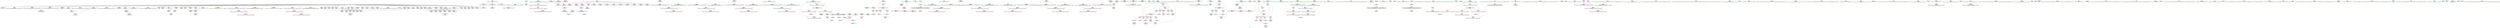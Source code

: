 digraph "SVFG" {
	label="SVFG";

	Node0x5557c487c900 [shape=record,color=grey,label="{NodeID: 0\nNullPtr}"];
	Node0x5557c487c900 -> Node0x5557c48a60a0[style=solid];
	Node0x5557c487c900 -> Node0x5557c48a61a0[style=solid];
	Node0x5557c487c900 -> Node0x5557c48a6270[style=solid];
	Node0x5557c487c900 -> Node0x5557c48a6340[style=solid];
	Node0x5557c487c900 -> Node0x5557c48a6410[style=solid];
	Node0x5557c487c900 -> Node0x5557c48a64e0[style=solid];
	Node0x5557c487c900 -> Node0x5557c48a65b0[style=solid];
	Node0x5557c487c900 -> Node0x5557c48ab9a0[style=solid];
	Node0x5557c487c900 -> Node0x5557c48aba70[style=solid];
	Node0x5557c487c900 -> Node0x5557c48abb40[style=solid];
	Node0x5557c487c900 -> Node0x5557c48abc10[style=solid];
	Node0x5557c487c900 -> Node0x5557c48abce0[style=solid];
	Node0x5557c487c900 -> Node0x5557c48abdb0[style=solid];
	Node0x5557c487c900 -> Node0x5557c48abe80[style=solid];
	Node0x5557c487c900 -> Node0x5557c48abf50[style=solid];
	Node0x5557c487c900 -> Node0x5557c48ac020[style=solid];
	Node0x5557c487c900 -> Node0x5557c48ac0f0[style=solid];
	Node0x5557c487c900 -> Node0x5557c48ac1c0[style=solid];
	Node0x5557c487c900 -> Node0x5557c48ac290[style=solid];
	Node0x5557c487c900 -> Node0x5557c48ac360[style=solid];
	Node0x5557c487c900 -> Node0x5557c48ac430[style=solid];
	Node0x5557c487c900 -> Node0x5557c48ac500[style=solid];
	Node0x5557c487c900 -> Node0x5557c48ac5d0[style=solid];
	Node0x5557c487c900 -> Node0x5557c48ac6a0[style=solid];
	Node0x5557c487c900 -> Node0x5557c48ac770[style=solid];
	Node0x5557c487c900 -> Node0x5557c48ac840[style=solid];
	Node0x5557c487c900 -> Node0x5557c48ac910[style=solid];
	Node0x5557c487c900 -> Node0x5557c48ac9e0[style=solid];
	Node0x5557c487c900 -> Node0x5557c48acab0[style=solid];
	Node0x5557c487c900 -> Node0x5557c48acb80[style=solid];
	Node0x5557c487c900 -> Node0x5557c48acc50[style=solid];
	Node0x5557c487c900 -> Node0x5557c48acd20[style=solid];
	Node0x5557c487c900 -> Node0x5557c48acdf0[style=solid];
	Node0x5557c487c900 -> Node0x5557c48acec0[style=solid];
	Node0x5557c487c900 -> Node0x5557c48acf90[style=solid];
	Node0x5557c487c900 -> Node0x5557c48ad060[style=solid];
	Node0x5557c487c900 -> Node0x5557c48ad130[style=solid];
	Node0x5557c487c900 -> Node0x5557c48ad200[style=solid];
	Node0x5557c487c900 -> Node0x5557c48ad2d0[style=solid];
	Node0x5557c487c900 -> Node0x5557c48ad3a0[style=solid];
	Node0x5557c487c900 -> Node0x5557c48ad470[style=solid];
	Node0x5557c487c900 -> Node0x5557c48ad540[style=solid];
	Node0x5557c487c900 -> Node0x5557c48ad610[style=solid];
	Node0x5557c487c900 -> Node0x5557c48b4e70[style=solid];
	Node0x5557c48f8890 [shape=record,color=black,label="{NodeID: 609\n161 = PHI()\n}"];
	Node0x5557c48f8890 -> Node0x5557c48aad90[style=solid];
	Node0x5557c48b5fb0 [shape=record,color=blue,label="{NodeID: 277\n317\<--334\nnrvo\<--\n_ZStplIcSt11char_traitsIcESaIcEENSt7__cxx1112basic_stringIT_T0_T1_EERKS8_SA_\n}"];
	Node0x5557c48b5fb0 -> Node0x5557c48ab340[style=dashed];
	Node0x5557c48a9b50 [shape=record,color=purple,label="{NodeID: 194\n687\<--23\nllvm.global_ctors_1\<--llvm.global_ctors\nGlob }"];
	Node0x5557c48a9b50 -> Node0x5557c48b4d70[style=solid];
	Node0x5557c48a6410 [shape=record,color=black,label="{NodeID: 111\n82\<--3\nlpad.val\<--dummyVal\n__cxx_global_var_init.1\n}"];
	Node0x5557c488b790 [shape=record,color=green,label="{NodeID: 28\n57\<--58\nehselector.slot\<--ehselector.slot_field_insensitive\n__cxx_global_var_init.1\n}"];
	Node0x5557c488b790 -> Node0x5557c48a9fc0[style=solid];
	Node0x5557c488b790 -> Node0x5557c48b5040[style=solid];
	Node0x5557c48fb3f0 [shape=record,color=black,label="{NodeID: 637\n121 = PHI()\n0th arg __cxx_global_array_dtor }"];
	Node0x5557c48fb3f0 -> Node0x5557c48b5110[style=solid];
	Node0x5557c48e22c0 [shape=record,color=yellow,style=double,label="{NodeID: 554\n30V_1 = ENCHI(MR_30V_0)\npts\{320 \}\nFun[_ZStplIcSt11char_traitsIcESaIcEENSt7__cxx1112basic_stringIT_T0_T1_EERKS8_SA_]}"];
	Node0x5557c48e22c0 -> Node0x5557c48b6080[style=dashed];
	Node0x5557c48c2190 [shape=record,color=black,label="{NodeID: 471\n128 = PHI(126, 129, )\n}"];
	Node0x5557c48c2190 -> Node0x5557c48a9e20[style=solid];
	Node0x5557c48b7670 [shape=record,color=blue,label="{NodeID: 305\n596\<--594\n__lhs.addr\<--__lhs\n_ZStltIcSt11char_traitsIcESaIcEEbRKNSt7__cxx1112basic_stringIT_T0_T1_EESA_\n}"];
	Node0x5557c48b7670 -> Node0x5557c48b4790[style=dashed];
	Node0x5557c48ab270 [shape=record,color=red,label="{NodeID: 222\n329\<--315\n\<--__rhs.addr\n_ZStplIcSt11char_traitsIcESaIcEENSt7__cxx1112basic_stringIT_T0_T1_EERKS8_SA_\n}"];
	Node0x5557c48acdf0 [shape=record,color=black,label="{NodeID: 139\n522\<--3\n\<--dummyVal\n_Z5main2v\n}"];
	Node0x5557c48acdf0 -> Node0x5557c48b6ff0[style=solid];
	Node0x5557c48a7690 [shape=record,color=green,label="{NodeID: 56\n291\<--292\n__clang_call_terminate\<--__clang_call_terminate_field_insensitive\n}"];
	Node0x5557c48c53d0 [shape=record,color=grey,label="{NodeID: 499\n474 = cmp(471, 473, )\n}"];
	Node0x5557c48c53d0 -> Node0x5557c48c1bb0[style=solid];
	Node0x5557c48b4930 [shape=record,color=red,label="{NodeID: 250\n637\<--627\n\<--TC\nmain\n}"];
	Node0x5557c48b4930 -> Node0x5557c48c41d0[style=solid];
	Node0x5557c48ae510 [shape=record,color=black,label="{NodeID: 167\n357\<--395\n_Z5countNSt7__cxx1112basic_stringIcSt11char_traitsIcESaIcEEEc_ret\<--\n_Z5countNSt7__cxx1112basic_stringIcSt11char_traitsIcESaIcEEEc\n|{<s0>42|<s1>44|<s2>46}}"];
	Node0x5557c48ae510:s0 -> Node0x5557c48fa5e0[style=solid,color=blue];
	Node0x5557c48ae510:s1 -> Node0x5557c48fa7e0[style=solid,color=blue];
	Node0x5557c48ae510:s2 -> Node0x5557c48fa920[style=solid,color=blue];
	Node0x5557c48a8e70 [shape=record,color=green,label="{NodeID: 84\n426\<--427\ncleanup.cond\<--cleanup.cond_field_insensitive\n_Z5main2v\n}"];
	Node0x5557c48a8e70 -> Node0x5557c48b42b0[style=solid];
	Node0x5557c48a8e70 -> Node0x5557c48b4380[style=solid];
	Node0x5557c48a8e70 -> Node0x5557c48b6700[style=solid];
	Node0x5557c48a8e70 -> Node0x5557c48b68a0[style=solid];
	Node0x5557c4896460 [shape=record,color=green,label="{NodeID: 1\n7\<--1\n__dso_handle\<--dummyObj\nGlob }"];
	Node0x5557c48f9770 [shape=record,color=black,label="{NodeID: 610\n209 = PHI(272, )\n}"];
	Node0x5557c48b6080 [shape=record,color=blue,label="{NodeID: 278\n319\<--338\nexn.slot\<--\n_ZStplIcSt11char_traitsIcESaIcEENSt7__cxx1112basic_stringIT_T0_T1_EERKS8_SA_\n}"];
	Node0x5557c48b6080 -> Node0x5557c48ab410[style=dashed];
	Node0x5557c48a9c50 [shape=record,color=purple,label="{NodeID: 195\n688\<--23\nllvm.global_ctors_2\<--llvm.global_ctors\nGlob }"];
	Node0x5557c48a9c50 -> Node0x5557c48b4e70[style=solid];
	Node0x5557c48a64e0 [shape=record,color=black,label="{NodeID: 112\n83\<--3\nlpad.val1\<--dummyVal\n__cxx_global_var_init.1\n}"];
	Node0x5557c488b860 [shape=record,color=green,label="{NodeID: 29\n60\<--61\n_ZNSaIcEC1Ev\<--_ZNSaIcEC1Ev_field_insensitive\n}"];
	Node0x5557c48fb550 [shape=record,color=black,label="{NodeID: 638\n660 = PHI(289, 608, )\n0th arg __clang_call_terminate }"];
	Node0x5557c48e23a0 [shape=record,color=yellow,style=double,label="{NodeID: 555\n32V_1 = ENCHI(MR_32V_0)\npts\{322 \}\nFun[_ZStplIcSt11char_traitsIcESaIcEENSt7__cxx1112basic_stringIT_T0_T1_EERKS8_SA_]}"];
	Node0x5557c48e23a0 -> Node0x5557c48b6150[style=dashed];
	Node0x5557c48c2730 [shape=record,color=black,label="{NodeID: 472\n105 = PHI(103, 106, )\n}"];
	Node0x5557c48c2730 -> Node0x5557c48a9d50[style=solid];
	Node0x5557c48b7740 [shape=record,color=blue,label="{NodeID: 306\n598\<--595\n__rhs.addr\<--__rhs\n_ZStltIcSt11char_traitsIcESaIcEEbRKNSt7__cxx1112basic_stringIT_T0_T1_EESA_\n}"];
	Node0x5557c48b7740 -> Node0x5557c48b4860[style=dashed];
	Node0x5557c48ab340 [shape=record,color=red,label="{NodeID: 223\n335\<--317\nnrvo.val\<--nrvo\n_ZStplIcSt11char_traitsIcESaIcEENSt7__cxx1112basic_stringIT_T0_T1_EERKS8_SA_\n}"];
	Node0x5557c48acec0 [shape=record,color=black,label="{NodeID: 140\n525\<--3\n\<--dummyVal\n_Z5main2v\n}"];
	Node0x5557c48a7790 [shape=record,color=green,label="{NodeID: 57\n297\<--298\n__lhs.addr\<--__lhs.addr_field_insensitive\n_ZSt4swapIcSt11char_traitsIcESaIcEEvRNSt7__cxx1112basic_stringIT_T0_T1_EES9_\n}"];
	Node0x5557c48a7790 -> Node0x5557c48ab000[style=solid];
	Node0x5557c48a7790 -> Node0x5557c48b5ba0[style=solid];
	Node0x5557c48b4a00 [shape=record,color=red,label="{NodeID: 251\n636\<--629\n\<--tc\nmain\n}"];
	Node0x5557c48b4a00 -> Node0x5557c48c41d0[style=solid];
	Node0x5557c48ae5e0 [shape=record,color=black,label="{NodeID: 168\n448\<--447\nidxprom\<--\n_Z5main2v\n}"];
	Node0x5557c48a8f40 [shape=record,color=green,label="{NodeID: 85\n428\<--429\nagg.tmp20\<--agg.tmp20_field_insensitive\n_Z5main2v\n|{<s0>46}}"];
	Node0x5557c48a8f40:s0 -> Node0x5557c48fbe90[style=solid,color=red];
	Node0x5557c4897da0 [shape=record,color=green,label="{NodeID: 2\n11\<--1\n.str\<--dummyObj\nGlob }"];
	Node0x5557c48f9910 [shape=record,color=black,label="{NodeID: 611\n35 = PHI()\n}"];
	Node0x5557c48dd3e0 [shape=record,color=black,label="{NodeID: 528\nMR_8V_6 = PHI(MR_8V_7, MR_8V_5, )\npts\{139 \}\n}"];
	Node0x5557c48dd3e0 -> Node0x5557c48aa3d0[style=dashed];
	Node0x5557c48dd3e0 -> Node0x5557c48aa4a0[style=dashed];
	Node0x5557c48dd3e0 -> Node0x5557c48aa570[style=dashed];
	Node0x5557c48dd3e0 -> Node0x5557c48aa640[style=dashed];
	Node0x5557c48dd3e0 -> Node0x5557c48aa710[style=dashed];
	Node0x5557c48dd3e0 -> Node0x5557c48b5930[style=dashed];
	Node0x5557c48b6150 [shape=record,color=blue,label="{NodeID: 279\n321\<--340\nehselector.slot\<--\n_ZStplIcSt11char_traitsIcESaIcEENSt7__cxx1112basic_stringIT_T0_T1_EERKS8_SA_\n}"];
	Node0x5557c48b6150 -> Node0x5557c48ab4e0[style=dashed];
	Node0x5557c48a9d50 [shape=record,color=purple,label="{NodeID: 196\n106\<--105\narrayctor.next\<--arrayctor.cur\n__cxx_global_var_init.2\n}"];
	Node0x5557c48a9d50 -> Node0x5557c48c2730[style=solid];
	Node0x5557c48a9d50 -> Node0x5557c48c4950[style=solid];
	Node0x5557c48a65b0 [shape=record,color=black,label="{NodeID: 113\n217\<--3\n\<--dummyVal\n_Z3prev\n}"];
	Node0x5557c48a4e90 [shape=record,color=green,label="{NodeID: 30\n64\<--65\n_ZNSt7__cxx1112basic_stringIcSt11char_traitsIcESaIcEEC1EPKcRKS3_\<--_ZNSt7__cxx1112basic_stringIcSt11char_traitsIcESaIcEEC1EPKcRKS3__field_insensitive\n}"];
	Node0x5557c48fb7f0 [shape=record,color=black,label="{NodeID: 639\n310 = PHI(150, )\n0th arg _ZStplIcSt11char_traitsIcESaIcEENSt7__cxx1112basic_stringIT_T0_T1_EERKS8_SA_ }"];
	Node0x5557c48c2cd0 [shape=record,color=grey,label="{NodeID: 473\n190 = Binary(189, 175, )\n}"];
	Node0x5557c48c2cd0 -> Node0x5557c48adc20[style=solid];
	Node0x5557c48b7810 [shape=record,color=blue,label="{NodeID: 307\n625\<--153\nretval\<--\nmain\n}"];
	Node0x5557c48ab410 [shape=record,color=red,label="{NodeID: 224\n347\<--319\nexn\<--exn.slot\n_ZStplIcSt11char_traitsIcESaIcEENSt7__cxx1112basic_stringIT_T0_T1_EERKS8_SA_\n}"];
	Node0x5557c48acf90 [shape=record,color=black,label="{NodeID: 141\n526\<--3\n\<--dummyVal\n_Z5main2v\n}"];
	Node0x5557c48acf90 -> Node0x5557c48b70c0[style=solid];
	Node0x5557c48a7860 [shape=record,color=green,label="{NodeID: 58\n299\<--300\n__rhs.addr\<--__rhs.addr_field_insensitive\n_ZSt4swapIcSt11char_traitsIcESaIcEEvRNSt7__cxx1112basic_stringIT_T0_T1_EES9_\n}"];
	Node0x5557c48a7860 -> Node0x5557c48ab0d0[style=solid];
	Node0x5557c48a7860 -> Node0x5557c48b5c70[style=solid];
	Node0x5557c48b4ad0 [shape=record,color=red,label="{NodeID: 252\n640\<--629\n\<--tc\nmain\n}"];
	Node0x5557c48b4ad0 -> Node0x5557c48c35d0[style=solid];
	Node0x5557c48ae6b0 [shape=record,color=black,label="{NodeID: 169\n451\<--450\nidxprom4\<--\n_Z5main2v\n}"];
	Node0x5557c48a9010 [shape=record,color=green,label="{NodeID: 86\n430\<--431\ncleanup.cond22\<--cleanup.cond22_field_insensitive\n_Z5main2v\n}"];
	Node0x5557c48a9010 -> Node0x5557c48b4450[style=solid];
	Node0x5557c48a9010 -> Node0x5557c48b4520[style=solid];
	Node0x5557c48a9010 -> Node0x5557c48b67d0[style=solid];
	Node0x5557c48a9010 -> Node0x5557c48b6970[style=solid];
	Node0x5557c4897e30 [shape=record,color=green,label="{NodeID: 3\n17\<--1\n_ZSt3cin\<--dummyObj\nGlob }"];
	Node0x5557c48f99e0 [shape=record,color=black,label="{NodeID: 612\n69 = PHI()\n}"];
	Node0x5557c48dd8e0 [shape=record,color=black,label="{NodeID: 529\nMR_10V_2 = PHI(MR_10V_4, MR_10V_1, )\npts\{141 \}\n}"];
	Node0x5557c48dd8e0 -> Node0x5557c48b5450[style=dashed];
	Node0x5557c48b6220 [shape=record,color=blue,label="{NodeID: 280\n360\<--359\nc.addr\<--c\n_Z5countNSt7__cxx1112basic_stringIcSt11char_traitsIcESaIcEEEc\n}"];
	Node0x5557c48b6220 -> Node0x5557c48ab5b0[style=dashed];
	Node0x5557c48a9e20 [shape=record,color=purple,label="{NodeID: 197\n129\<--128\narraydestroy.element\<--arraydestroy.elementPast\n__cxx_global_array_dtor\n}"];
	Node0x5557c48a9e20 -> Node0x5557c48c2190[style=solid];
	Node0x5557c48a9e20 -> Node0x5557c48c4c50[style=solid];
	Node0x5557c48ab9a0 [shape=record,color=black,label="{NodeID: 114\n218\<--3\n\<--dummyVal\n_Z3prev\n}"];
	Node0x5557c48ab9a0 -> Node0x5557c48b5520[style=solid];
	Node0x5557c48a4f50 [shape=record,color=green,label="{NodeID: 31\n67\<--68\n_ZNSaIcED1Ev\<--_ZNSaIcED1Ev_field_insensitive\n}"];
	Node0x5557c48fba50 [shape=record,color=black,label="{NodeID: 640\n311 = PHI(142, )\n1st arg _ZStplIcSt11char_traitsIcESaIcEENSt7__cxx1112basic_stringIT_T0_T1_EERKS8_SA_ }"];
	Node0x5557c48fba50 -> Node0x5557c48b5d40[style=solid];
	Node0x5557c48e2590 [shape=record,color=yellow,style=double,label="{NodeID: 557\n68V_1 = ENCHI(MR_68V_0)\npts\{628 \}\nFun[main]}"];
	Node0x5557c48e2590 -> Node0x5557c48b4930[style=dashed];
	Node0x5557c48c2e50 [shape=record,color=grey,label="{NodeID: 474\n205 = Binary(204, 157, )\n}"];
	Node0x5557c48c2e50 -> Node0x5557c48ade90[style=solid];
	Node0x5557c48b78e0 [shape=record,color=blue,label="{NodeID: 308\n629\<--153\ntc\<--\nmain\n}"];
	Node0x5557c48b78e0 -> Node0x5557c48d8de0[style=dashed];
	Node0x5557c48ab4e0 [shape=record,color=red,label="{NodeID: 225\n348\<--321\nsel\<--ehselector.slot\n_ZStplIcSt11char_traitsIcESaIcEENSt7__cxx1112basic_stringIT_T0_T1_EERKS8_SA_\n}"];
	Node0x5557c48ad060 [shape=record,color=black,label="{NodeID: 142\n528\<--3\n\<--dummyVal\n_Z5main2v\n}"];
	Node0x5557c48ad060 -> Node0x5557c48b7190[style=solid];
	Node0x5557c48a7930 [shape=record,color=green,label="{NodeID: 59\n306\<--307\n_ZNSt7__cxx1112basic_stringIcSt11char_traitsIcESaIcEE4swapERS4_\<--_ZNSt7__cxx1112basic_stringIcSt11char_traitsIcESaIcEE4swapERS4__field_insensitive\n}"];
	Node0x5557c48e49a0 [shape=record,color=yellow,style=double,label="{NodeID: 585\nRETMU(6V_2)\npts\{123 \}\nFun[__cxx_global_array_dtor]}"];
	Node0x5557c48b4ba0 [shape=record,color=red,label="{NodeID: 253\n648\<--629\n\<--tc\nmain\n}"];
	Node0x5557c48b4ba0 -> Node0x5557c48c3450[style=solid];
	Node0x5557c48ae780 [shape=record,color=black,label="{NodeID: 170\n577\<--591\n_ZSteqIcSt11char_traitsIcESaIcEEbRKNSt7__cxx1112basic_stringIT_T0_T1_EEPKS5__ret\<--cmp\n_ZSteqIcSt11char_traitsIcESaIcEEbRKNSt7__cxx1112basic_stringIT_T0_T1_EEPKS5_\n|{<s0>50}}"];
	Node0x5557c48ae780:s0 -> Node0x5557c48faa60[style=solid,color=blue];
	Node0x5557c48a90e0 [shape=record,color=green,label="{NodeID: 87\n433\<--434\n_ZNSirsERi\<--_ZNSirsERi_field_insensitive\n}"];
	Node0x5557c4897ec0 [shape=record,color=green,label="{NodeID: 4\n18\<--1\n.str.3\<--dummyObj\nGlob }"];
	Node0x5557c48f9ab0 [shape=record,color=black,label="{NodeID: 613\n114 = PHI()\n}"];
	Node0x5557c48b62f0 [shape=record,color=blue,label="{NodeID: 281\n364\<--153\nans\<--\n_Z5countNSt7__cxx1112basic_stringIcSt11char_traitsIcESaIcEEEc\n}"];
	Node0x5557c48b62f0 -> Node0x5557c48da6e0[style=dashed];
	Node0x5557c48a9ef0 [shape=record,color=red,label="{NodeID: 198\n80\<--55\nexn\<--exn.slot\n__cxx_global_var_init.1\n}"];
	Node0x5557c48aba70 [shape=record,color=black,label="{NodeID: 115\n220\<--3\n\<--dummyVal\n_Z3prev\n}"];
	Node0x5557c48aba70 -> Node0x5557c48b55f0[style=solid];
	Node0x5557c48a5050 [shape=record,color=green,label="{NodeID: 32\n91\<--92\n__gxx_personality_v0\<--__gxx_personality_v0_field_insensitive\n}"];
	Node0x5557c48fbb60 [shape=record,color=black,label="{NodeID: 641\n312 = PHI(144, )\n2nd arg _ZStplIcSt11char_traitsIcESaIcEENSt7__cxx1112basic_stringIT_T0_T1_EERKS8_SA_ }"];
	Node0x5557c48fbb60 -> Node0x5557c48b5e10[style=solid];
	Node0x5557c48c2fd0 [shape=record,color=grey,label="{NodeID: 475\n174 = Binary(173, 175, )\n}"];
	Node0x5557c48c2fd0 -> Node0x5557c48b52b0[style=solid];
	Node0x5557c48b79b0 [shape=record,color=blue,label="{NodeID: 309\n629\<--649\ntc\<--inc\nmain\n}"];
	Node0x5557c48b79b0 -> Node0x5557c48d8de0[style=dashed];
	Node0x5557c48ab5b0 [shape=record,color=red,label="{NodeID: 226\n382\<--360\n\<--c.addr\n_Z5countNSt7__cxx1112basic_stringIcSt11char_traitsIcESaIcEEEc\n}"];
	Node0x5557c48ab5b0 -> Node0x5557c48ae440[style=solid];
	Node0x5557c48ad130 [shape=record,color=black,label="{NodeID: 143\n531\<--3\n\<--dummyVal\n_Z5main2v\n}"];
	Node0x5557c48a7a30 [shape=record,color=green,label="{NodeID: 60\n313\<--314\n__lhs.addr\<--__lhs.addr_field_insensitive\n_ZStplIcSt11char_traitsIcESaIcEENSt7__cxx1112basic_stringIT_T0_T1_EERKS8_SA_\n}"];
	Node0x5557c48a7a30 -> Node0x5557c48ab1a0[style=solid];
	Node0x5557c48a7a30 -> Node0x5557c48b5d40[style=solid];
	Node0x5557c48b4c70 [shape=record,color=blue,label="{NodeID: 254\n686\<--24\nllvm.global_ctors_0\<--\nGlob }"];
	Node0x5557c48ae850 [shape=record,color=black,label="{NodeID: 171\n593\<--605\n_ZStltIcSt11char_traitsIcESaIcEEbRKNSt7__cxx1112basic_stringIT_T0_T1_EESA__ret\<--cmp\n_ZStltIcSt11char_traitsIcESaIcEEbRKNSt7__cxx1112basic_stringIT_T0_T1_EESA_\n|{<s0>51}}"];
	Node0x5557c48ae850:s0 -> Node0x5557c48fab70[style=solid,color=blue];
	Node0x5557c48a91e0 [shape=record,color=green,label="{NodeID: 88\n489\<--490\n_ZSteqIcSt11char_traitsIcESaIcEEbRKNSt7__cxx1112basic_stringIT_T0_T1_EEPKS5_\<--_ZSteqIcSt11char_traitsIcESaIcEEbRKNSt7__cxx1112basic_stringIT_T0_T1_EEPKS5__field_insensitive\n}"];
	Node0x5557c48968c0 [shape=record,color=green,label="{NodeID: 5\n20\<--1\n_ZSt4cout\<--dummyObj\nGlob }"];
	Node0x5557c48f9bb0 [shape=record,color=black,label="{NodeID: 614\n169 = PHI()\n}"];
	Node0x5557c48b63c0 [shape=record,color=blue,label="{NodeID: 282\n362\<--153\ni\<--\n_Z5countNSt7__cxx1112basic_stringIcSt11char_traitsIcESaIcEEEc\n}"];
	Node0x5557c48b63c0 -> Node0x5557c48da1e0[style=dashed];
	Node0x5557c48a9fc0 [shape=record,color=red,label="{NodeID: 199\n81\<--57\nsel\<--ehselector.slot\n__cxx_global_var_init.1\n}"];
	Node0x5557c48abb40 [shape=record,color=black,label="{NodeID: 116\n243\<--3\n\<--dummyVal\n_Z3prev\n}"];
	Node0x5557c48a5150 [shape=record,color=green,label="{NodeID: 33\n71\<--97\n_ZNSt7__cxx1112basic_stringIcSt11char_traitsIcESaIcEED1Ev\<--_ZNSt7__cxx1112basic_stringIcSt11char_traitsIcESaIcEED1Ev_field_insensitive\n}"];
	Node0x5557c48a5150 -> Node0x5557c48ad8b0[style=solid];
	Node0x5557c48fbc70 [shape=record,color=black,label="{NodeID: 642\n578 = PHI(412, )\n0th arg _ZSteqIcSt11char_traitsIcESaIcEEbRKNSt7__cxx1112basic_stringIT_T0_T1_EEPKS5_ }"];
	Node0x5557c48fbc70 -> Node0x5557c48b74d0[style=solid];
	Node0x5557c48c3150 [shape=record,color=grey,label="{NodeID: 476\n240 = Binary(239, 175, )\n}"];
	Node0x5557c48c3150 -> Node0x5557c48b56c0[style=solid];
	Node0x5557c48ab680 [shape=record,color=red,label="{NodeID: 227\n370\<--362\n\<--i\n_Z5countNSt7__cxx1112basic_stringIcSt11char_traitsIcESaIcEEEc\n}"];
	Node0x5557c48ab680 -> Node0x5557c48c4dd0[style=solid];
	Node0x5557c48ad200 [shape=record,color=black,label="{NodeID: 144\n532\<--3\n\<--dummyVal\n_Z5main2v\n}"];
	Node0x5557c48ad200 -> Node0x5557c48b7260[style=solid];
	Node0x5557c48a7b00 [shape=record,color=green,label="{NodeID: 61\n315\<--316\n__rhs.addr\<--__rhs.addr_field_insensitive\n_ZStplIcSt11char_traitsIcESaIcEENSt7__cxx1112basic_stringIT_T0_T1_EERKS8_SA_\n}"];
	Node0x5557c48a7b00 -> Node0x5557c48ab270[style=solid];
	Node0x5557c48a7b00 -> Node0x5557c48b5e10[style=solid];
	Node0x5557c48b4d70 [shape=record,color=blue,label="{NodeID: 255\n687\<--25\nllvm.global_ctors_1\<--_GLOBAL__sub_I_rng..58_0_1.cpp\nGlob }"];
	Node0x5557c48ae920 [shape=record,color=purple,label="{NodeID: 172\n34\<--4\n\<--_ZStL8__ioinit\n__cxx_global_var_init\n}"];
	Node0x5557c48a92e0 [shape=record,color=green,label="{NodeID: 89\n493\<--494\n_ZStltIcSt11char_traitsIcESaIcEEbRKNSt7__cxx1112basic_stringIT_T0_T1_EESA_\<--_ZStltIcSt11char_traitsIcESaIcEEbRKNSt7__cxx1112basic_stringIT_T0_T1_EESA__field_insensitive\n}"];
	Node0x5557c4896950 [shape=record,color=green,label="{NodeID: 6\n21\<--1\n.str.4\<--dummyObj\nGlob }"];
	Node0x5557c48f9cb0 [shape=record,color=black,label="{NodeID: 615\n232 = PHI()\n}"];
	Node0x5557c48b6490 [shape=record,color=blue,label="{NodeID: 283\n364\<--387\nans\<--inc\n_Z5countNSt7__cxx1112basic_stringIcSt11char_traitsIcESaIcEEEc\n}"];
	Node0x5557c48b6490 -> Node0x5557c48da6e0[style=dashed];
	Node0x5557c48aa090 [shape=record,color=red,label="{NodeID: 200\n155\<--138\n\<--i\n_Z3prev\n}"];
	Node0x5557c48aa090 -> Node0x5557c48c4350[style=solid];
	Node0x5557c48abc10 [shape=record,color=black,label="{NodeID: 117\n244\<--3\n\<--dummyVal\n_Z3prev\n}"];
	Node0x5557c48abc10 -> Node0x5557c48b5790[style=solid];
	Node0x5557c48a5250 [shape=record,color=green,label="{NodeID: 34\n100\<--101\n__cxx_global_var_init.2\<--__cxx_global_var_init.2_field_insensitive\n}"];
	Node0x5557c48fbd80 [shape=record,color=black,label="{NodeID: 643\n579 = PHI(487, )\n1st arg _ZSteqIcSt11char_traitsIcESaIcEEbRKNSt7__cxx1112basic_stringIT_T0_T1_EEPKS5_ }"];
	Node0x5557c48fbd80 -> Node0x5557c48b75a0[style=solid];
	Node0x5557c48c32d0 [shape=record,color=grey,label="{NodeID: 477\n204 = Binary(203, 175, )\n}"];
	Node0x5557c48c32d0 -> Node0x5557c48c2e50[style=solid];
	Node0x5557c48ab750 [shape=record,color=red,label="{NodeID: 228\n377\<--362\n\<--i\n_Z5countNSt7__cxx1112basic_stringIcSt11char_traitsIcESaIcEEEc\n}"];
	Node0x5557c48ab750 -> Node0x5557c48ae2a0[style=solid];
	Node0x5557c48ad2d0 [shape=record,color=black,label="{NodeID: 145\n534\<--3\n\<--dummyVal\n_Z5main2v\n}"];
	Node0x5557c48ad2d0 -> Node0x5557c48b7330[style=solid];
	Node0x5557c48a7bd0 [shape=record,color=green,label="{NodeID: 62\n317\<--318\nnrvo\<--nrvo_field_insensitive\n_ZStplIcSt11char_traitsIcESaIcEENSt7__cxx1112basic_stringIT_T0_T1_EERKS8_SA_\n}"];
	Node0x5557c48a7bd0 -> Node0x5557c48ab340[style=solid];
	Node0x5557c48a7bd0 -> Node0x5557c48b5ee0[style=solid];
	Node0x5557c48a7bd0 -> Node0x5557c48b5fb0[style=solid];
	Node0x5557c48d60e0 [shape=record,color=black,label="{NodeID: 505\nMR_40V_3 = PHI(MR_40V_4, MR_40V_2, )\npts\{403 \}\n}"];
	Node0x5557c48d60e0 -> Node0x5557c48b3b60[style=dashed];
	Node0x5557c48d60e0 -> Node0x5557c48b3c30[style=dashed];
	Node0x5557c48d60e0 -> Node0x5557c48b3d00[style=dashed];
	Node0x5557c48d60e0 -> Node0x5557c48b7400[style=dashed];
	Node0x5557c48b4e70 [shape=record,color=blue, style = dotted,label="{NodeID: 256\n688\<--3\nllvm.global_ctors_2\<--dummyVal\nGlob }"];
	Node0x5557c48ae9f0 [shape=record,color=purple,label="{NodeID: 173\n62\<--11\n\<--.str\n__cxx_global_var_init.1\n}"];
	Node0x5557c48a93e0 [shape=record,color=green,label="{NodeID: 90\n497\<--498\n_ZNSt7__cxx1112basic_stringIcSt11char_traitsIcESaIcEEaSERKS4_\<--_ZNSt7__cxx1112basic_stringIcSt11char_traitsIcESaIcEEaSERKS4__field_insensitive\n}"];
	Node0x5557c48969e0 [shape=record,color=green,label="{NodeID: 7\n24\<--1\n\<--dummyObj\nCan only get source location for instruction, argument, global var or function.}"];
	Node0x5557c48f9db0 [shape=record,color=black,label="{NodeID: 616\n283 = PHI()\n}"];
	Node0x5557c48f9db0 -> Node0x5557c48c4650[style=solid];
	Node0x5557c48b6560 [shape=record,color=blue,label="{NodeID: 284\n362\<--392\ni\<--inc6\n_Z5countNSt7__cxx1112basic_stringIcSt11char_traitsIcESaIcEEEc\n}"];
	Node0x5557c48b6560 -> Node0x5557c48da1e0[style=dashed];
	Node0x5557c48aa160 [shape=record,color=red,label="{NodeID: 201\n159\<--138\n\<--i\n_Z3prev\n}"];
	Node0x5557c48aa160 -> Node0x5557c48ada80[style=solid];
	Node0x5557c48abce0 [shape=record,color=black,label="{NodeID: 118\n246\<--3\n\<--dummyVal\n_Z3prev\n}"];
	Node0x5557c48abce0 -> Node0x5557c48b5860[style=solid];
	Node0x5557c48a5350 [shape=record,color=green,label="{NodeID: 35\n108\<--109\n_ZNSt7__cxx1112basic_stringIcSt11char_traitsIcESaIcEEC1Ev\<--_ZNSt7__cxx1112basic_stringIcSt11char_traitsIcESaIcEEC1Ev_field_insensitive\n}"];
	Node0x5557c48fbe90 [shape=record,color=black,label="{NodeID: 644\n358 = PHI(422, 424, 428, )\n0th arg _Z5countNSt7__cxx1112basic_stringIcSt11char_traitsIcESaIcEEEc }"];
	Node0x5557c48c3450 [shape=record,color=grey,label="{NodeID: 478\n649 = Binary(648, 175, )\n}"];
	Node0x5557c48c3450 -> Node0x5557c48b79b0[style=solid];
	Node0x5557c48ab820 [shape=record,color=red,label="{NodeID: 229\n391\<--362\n\<--i\n_Z5countNSt7__cxx1112basic_stringIcSt11char_traitsIcESaIcEEEc\n}"];
	Node0x5557c48ab820 -> Node0x5557c48c3bd0[style=solid];
	Node0x5557c48ad3a0 [shape=record,color=black,label="{NodeID: 146\n571\<--3\nlpad.val\<--dummyVal\n_Z5main2v\n}"];
	Node0x5557c48a7ca0 [shape=record,color=green,label="{NodeID: 63\n319\<--320\nexn.slot\<--exn.slot_field_insensitive\n_ZStplIcSt11char_traitsIcESaIcEENSt7__cxx1112basic_stringIT_T0_T1_EERKS8_SA_\n}"];
	Node0x5557c48a7ca0 -> Node0x5557c48ab410[style=solid];
	Node0x5557c48a7ca0 -> Node0x5557c48b6080[style=solid];
	Node0x5557c48d65e0 [shape=record,color=black,label="{NodeID: 506\nMR_54V_2 = PHI(MR_54V_5, MR_54V_1, )\npts\{427 \}\n}"];
	Node0x5557c48d65e0 -> Node0x5557c48b6700[style=dashed];
	Node0x5557c48b4f70 [shape=record,color=blue,label="{NodeID: 257\n55\<--74\nexn.slot\<--\n__cxx_global_var_init.1\n}"];
	Node0x5557c48b4f70 -> Node0x5557c48a9ef0[style=dashed];
	Node0x5557c48aeac0 [shape=record,color=purple,label="{NodeID: 174\n103\<--13\n\<--_Z2dpB5cxx11\n__cxx_global_var_init.2\n}"];
	Node0x5557c48aeac0 -> Node0x5557c48c2730[style=solid];
	Node0x5557c48a94e0 [shape=record,color=green,label="{NodeID: 91\n558\<--559\n_ZStlsIcSt11char_traitsIcESaIcEERSt13basic_ostreamIT_T0_ES7_RKNSt7__cxx1112basic_stringIS4_S5_T1_EE\<--_ZStlsIcSt11char_traitsIcESaIcEERSt13basic_ostreamIT_T0_ES7_RKNSt7__cxx1112basic_stringIS4_S5_T1_EE_field_insensitive\n}"];
	Node0x5557c4898770 [shape=record,color=green,label="{NodeID: 8\n153\<--1\n\<--dummyObj\nCan only get source location for instruction, argument, global var or function.}"];
	Node0x5557c48f9f10 [shape=record,color=black,label="{NodeID: 617\n330 = PHI()\n}"];
	Node0x5557c48b6630 [shape=record,color=blue,label="{NodeID: 285\n402\<--153\ni\<--\n_Z5main2v\n}"];
	Node0x5557c48b6630 -> Node0x5557c48d60e0[style=dashed];
	Node0x5557c48aa230 [shape=record,color=red,label="{NodeID: 202\n165\<--138\n\<--i\n_Z3prev\n}"];
	Node0x5557c48aa230 -> Node0x5557c48adb50[style=solid];
	Node0x5557c48abdb0 [shape=record,color=black,label="{NodeID: 119\n260\<--3\nlpad.val\<--dummyVal\n_Z3prev\n}"];
	Node0x5557c48a5450 [shape=record,color=green,label="{NodeID: 36\n115\<--116\n__cxx_global_array_dtor\<--__cxx_global_array_dtor_field_insensitive\n}"];
	Node0x5557c48fc110 [shape=record,color=black,label="{NodeID: 645\n359 = PHI(458, 465, 472, )\n1st arg _Z5countNSt7__cxx1112basic_stringIcSt11char_traitsIcESaIcEEEc }"];
	Node0x5557c48fc110 -> Node0x5557c48b6220[style=solid];
	Node0x5557c48c35d0 [shape=record,color=grey,label="{NodeID: 479\n641 = Binary(640, 175, )\n}"];
	Node0x5557c48ab8f0 [shape=record,color=red,label="{NodeID: 230\n386\<--364\n\<--ans\n_Z5countNSt7__cxx1112basic_stringIcSt11char_traitsIcESaIcEEEc\n}"];
	Node0x5557c48ab8f0 -> Node0x5557c48c3d50[style=solid];
	Node0x5557c48ad470 [shape=record,color=black,label="{NodeID: 147\n572\<--3\nlpad.val50\<--dummyVal\n_Z5main2v\n}"];
	Node0x5557c48a7d70 [shape=record,color=green,label="{NodeID: 64\n321\<--322\nehselector.slot\<--ehselector.slot_field_insensitive\n_ZStplIcSt11char_traitsIcESaIcEENSt7__cxx1112basic_stringIT_T0_T1_EERKS8_SA_\n}"];
	Node0x5557c48a7d70 -> Node0x5557c48ab4e0[style=solid];
	Node0x5557c48a7d70 -> Node0x5557c48b6150[style=solid];
	Node0x5557c48d6ae0 [shape=record,color=black,label="{NodeID: 507\nMR_56V_2 = PHI(MR_56V_6, MR_56V_1, )\npts\{431 \}\n}"];
	Node0x5557c48d6ae0 -> Node0x5557c48b67d0[style=dashed];
	Node0x5557c48b5040 [shape=record,color=blue,label="{NodeID: 258\n57\<--76\nehselector.slot\<--\n__cxx_global_var_init.1\n}"];
	Node0x5557c48b5040 -> Node0x5557c48a9fc0[style=dashed];
	Node0x5557c48aeb90 [shape=record,color=purple,label="{NodeID: 175\n110\<--13\n\<--_Z2dpB5cxx11\n__cxx_global_var_init.2\n}"];
	Node0x5557c48a95e0 [shape=record,color=green,label="{NodeID: 92\n561\<--562\n_ZSt4endlIcSt11char_traitsIcEERSt13basic_ostreamIT_T0_ES6_\<--_ZSt4endlIcSt11char_traitsIcEERSt13basic_ostreamIT_T0_ES6__field_insensitive\n}"];
	Node0x5557c4898800 [shape=record,color=green,label="{NodeID: 9\n157\<--1\n\<--dummyObj\nCan only get source location for instruction, argument, global var or function.}"];
	Node0x5557c48f9fe0 [shape=record,color=black,label="{NodeID: 618\n371 = PHI()\n}"];
	Node0x5557c48f9fe0 -> Node0x5557c48ae1d0[style=solid];
	Node0x5557c48b6700 [shape=record,color=blue,label="{NodeID: 286\n426\<--326\ncleanup.cond\<--\n_Z5main2v\n}"];
	Node0x5557c48b6700 -> Node0x5557c48b42b0[style=dashed];
	Node0x5557c48b6700 -> Node0x5557c48b68a0[style=dashed];
	Node0x5557c48b6700 -> Node0x5557c48d65e0[style=dashed];
	Node0x5557c48aa300 [shape=record,color=red,label="{NodeID: 203\n173\<--138\n\<--i\n_Z3prev\n}"];
	Node0x5557c48aa300 -> Node0x5557c48c2fd0[style=solid];
	Node0x5557c48abe80 [shape=record,color=black,label="{NodeID: 120\n261\<--3\nlpad.val31\<--dummyVal\n_Z3prev\n}"];
	Node0x5557c48a5550 [shape=record,color=green,label="{NodeID: 37\n122\<--123\n.addr\<--.addr_field_insensitive\n__cxx_global_array_dtor\n}"];
	Node0x5557c48a5550 -> Node0x5557c48b5110[style=solid];
	Node0x5557c48fc2a0 [shape=record,color=black,label="{NodeID: 646\n273 = PHI(142, )\n0th arg _ZStgtIcSt11char_traitsIcESaIcEEbRKNSt7__cxx1112basic_stringIT_T0_T1_EESA_ }"];
	Node0x5557c48fc2a0 -> Node0x5557c48b5a00[style=solid];
	Node0x5557c48c3750 [shape=record,color=grey,label="{NodeID: 480\n200 = Binary(199, 175, )\n}"];
	Node0x5557c48c3750 -> Node0x5557c48addc0[style=solid];
	Node0x5557c48b39c0 [shape=record,color=red,label="{NodeID: 231\n395\<--364\n\<--ans\n_Z5countNSt7__cxx1112basic_stringIcSt11char_traitsIcESaIcEEEc\n}"];
	Node0x5557c48b39c0 -> Node0x5557c48ae510[style=solid];
	Node0x5557c48ad540 [shape=record,color=black,label="{NodeID: 148\n607\<--3\n\<--dummyVal\n_ZStltIcSt11char_traitsIcESaIcEEbRKNSt7__cxx1112basic_stringIT_T0_T1_EESA_\n}"];
	Node0x5557c48a7e40 [shape=record,color=green,label="{NodeID: 65\n331\<--332\n_ZNSt7__cxx1112basic_stringIcSt11char_traitsIcESaIcEE6appendERKS4_\<--_ZNSt7__cxx1112basic_stringIcSt11char_traitsIcESaIcEE6appendERKS4__field_insensitive\n}"];
	Node0x5557c48b5110 [shape=record,color=blue,label="{NodeID: 259\n122\<--121\n.addr\<--\n__cxx_global_array_dtor\n}"];
	Node0x5557c48aec60 [shape=record,color=purple,label="{NodeID: 176\n111\<--13\n\<--_Z2dpB5cxx11\n__cxx_global_var_init.2\n}"];
	Node0x5557c48aec60 -> Node0x5557c48c4950[style=solid];
	Node0x5557c48a96e0 [shape=record,color=green,label="{NodeID: 93\n563\<--564\n_ZNSolsEPFRSoS_E\<--_ZNSolsEPFRSoS_E_field_insensitive\n}"];
	Node0x5557c4898890 [shape=record,color=green,label="{NodeID: 10\n175\<--1\n\<--dummyObj\nCan only get source location for instruction, argument, global var or function.}"];
	Node0x5557c48fa110 [shape=record,color=black,label="{NodeID: 619\n379 = PHI()\n}"];
	Node0x5557c48fa110 -> Node0x5557c48b3a90[style=solid];
	Node0x5557c48b67d0 [shape=record,color=blue,label="{NodeID: 287\n430\<--326\ncleanup.cond22\<--\n_Z5main2v\n}"];
	Node0x5557c48b67d0 -> Node0x5557c48b4450[style=dashed];
	Node0x5557c48b67d0 -> Node0x5557c48b6970[style=dashed];
	Node0x5557c48b67d0 -> Node0x5557c48d6ae0[style=dashed];
	Node0x5557c48aa3d0 [shape=record,color=red,label="{NodeID: 204\n180\<--138\n\<--i\n_Z3prev\n}"];
	Node0x5557c48aa3d0 -> Node0x5557c48c44d0[style=solid];
	Node0x5557c48abf50 [shape=record,color=black,label="{NodeID: 121\n288\<--3\n\<--dummyVal\n_ZStgtIcSt11char_traitsIcESaIcEEbRKNSt7__cxx1112basic_stringIT_T0_T1_EESA_\n}"];
	Node0x5557c48a5620 [shape=record,color=green,label="{NodeID: 38\n135\<--136\n_Z3prev\<--_Z3prev_field_insensitive\n}"];
	Node0x5557c48fc3b0 [shape=record,color=black,label="{NodeID: 647\n274 = PHI(144, )\n1st arg _ZStgtIcSt11char_traitsIcESaIcEEbRKNSt7__cxx1112basic_stringIT_T0_T1_EESA_ }"];
	Node0x5557c48fc3b0 -> Node0x5557c48b5ad0[style=solid];
	Node0x5557c48c38d0 [shape=record,color=grey,label="{NodeID: 481\n254 = Binary(253, 175, )\n}"];
	Node0x5557c48c38d0 -> Node0x5557c48b5930[style=solid];
	Node0x5557c48b3a90 [shape=record,color=red,label="{NodeID: 232\n380\<--379\n\<--call2\n_Z5countNSt7__cxx1112basic_stringIcSt11char_traitsIcESaIcEEEc\n}"];
	Node0x5557c48b3a90 -> Node0x5557c48ae370[style=solid];
	Node0x5557c48ad610 [shape=record,color=black,label="{NodeID: 149\n608\<--3\n\<--dummyVal\n_ZStltIcSt11char_traitsIcESaIcEEbRKNSt7__cxx1112basic_stringIT_T0_T1_EESA_\n|{<s0>65}}"];
	Node0x5557c48ad610:s0 -> Node0x5557c48fb550[style=solid,color=red];
	Node0x5557c48a7f40 [shape=record,color=green,label="{NodeID: 66\n355\<--356\n_Z5countNSt7__cxx1112basic_stringIcSt11char_traitsIcESaIcEEEc\<--_Z5countNSt7__cxx1112basic_stringIcSt11char_traitsIcESaIcEEEc_field_insensitive\n}"];
	Node0x5557c48b51e0 [shape=record,color=blue,label="{NodeID: 260\n138\<--153\ni\<--\n_Z3prev\n}"];
	Node0x5557c48b51e0 -> Node0x5557c48aa090[style=dashed];
	Node0x5557c48b51e0 -> Node0x5557c48aa160[style=dashed];
	Node0x5557c48b51e0 -> Node0x5557c48aa230[style=dashed];
	Node0x5557c48b51e0 -> Node0x5557c48aa300[style=dashed];
	Node0x5557c48b51e0 -> Node0x5557c48b52b0[style=dashed];
	Node0x5557c48b51e0 -> Node0x5557c48b5380[style=dashed];
	Node0x5557c48aed30 [shape=record,color=purple,label="{NodeID: 177\n125\<--13\n\<--_Z2dpB5cxx11\n__cxx_global_array_dtor\n}"];
	Node0x5557c48a97e0 [shape=record,color=green,label="{NodeID: 94\n580\<--581\n__lhs.addr\<--__lhs.addr_field_insensitive\n_ZSteqIcSt11char_traitsIcESaIcEEbRKNSt7__cxx1112basic_stringIT_T0_T1_EEPKS5_\n}"];
	Node0x5557c48a97e0 -> Node0x5557c48b45f0[style=solid];
	Node0x5557c48a97e0 -> Node0x5557c48b74d0[style=solid];
	Node0x5557c4898920 [shape=record,color=green,label="{NodeID: 11\n182\<--1\n\<--dummyObj\nCan only get source location for instruction, argument, global var or function.}"];
	Node0x5557c48fa210 [shape=record,color=black,label="{NodeID: 620\n432 = PHI()\n}"];
	Node0x5557c48b68a0 [shape=record,color=blue,label="{NodeID: 288\n426\<--334\ncleanup.cond\<--\n_Z5main2v\n}"];
	Node0x5557c48b68a0 -> Node0x5557c48b42b0[style=dashed];
	Node0x5557c48b68a0 -> Node0x5557c48b4380[style=dashed];
	Node0x5557c48b68a0 -> Node0x5557c48d65e0[style=dashed];
	Node0x5557c48aa4a0 [shape=record,color=red,label="{NodeID: 205\n189\<--138\n\<--i\n_Z3prev\n}"];
	Node0x5557c48aa4a0 -> Node0x5557c48c2cd0[style=solid];
	Node0x5557c48ac020 [shape=record,color=black,label="{NodeID: 122\n289\<--3\n\<--dummyVal\n_ZStgtIcSt11char_traitsIcESaIcEEbRKNSt7__cxx1112basic_stringIT_T0_T1_EESA_\n|{<s0>25}}"];
	Node0x5557c48ac020:s0 -> Node0x5557c48fb550[style=solid,color=red];
	Node0x5557c48a5720 [shape=record,color=green,label="{NodeID: 39\n138\<--139\ni\<--i_field_insensitive\n_Z3prev\n}"];
	Node0x5557c48a5720 -> Node0x5557c48aa090[style=solid];
	Node0x5557c48a5720 -> Node0x5557c48aa160[style=solid];
	Node0x5557c48a5720 -> Node0x5557c48aa230[style=solid];
	Node0x5557c48a5720 -> Node0x5557c48aa300[style=solid];
	Node0x5557c48a5720 -> Node0x5557c48aa3d0[style=solid];
	Node0x5557c48a5720 -> Node0x5557c48aa4a0[style=solid];
	Node0x5557c48a5720 -> Node0x5557c48aa570[style=solid];
	Node0x5557c48a5720 -> Node0x5557c48aa640[style=solid];
	Node0x5557c48a5720 -> Node0x5557c48aa710[style=solid];
	Node0x5557c48a5720 -> Node0x5557c48b51e0[style=solid];
	Node0x5557c48a5720 -> Node0x5557c48b52b0[style=solid];
	Node0x5557c48a5720 -> Node0x5557c48b5380[style=solid];
	Node0x5557c48a5720 -> Node0x5557c48b5930[style=solid];
	Node0x5557c48fc4c0 [shape=record,color=black,label="{NodeID: 648\n594 = PHI(420, )\n0th arg _ZStltIcSt11char_traitsIcESaIcEEbRKNSt7__cxx1112basic_stringIT_T0_T1_EESA_ }"];
	Node0x5557c48fc4c0 -> Node0x5557c48b7670[style=solid];
	Node0x5557c48c3a50 [shape=record,color=grey,label="{NodeID: 482\n552 = Binary(551, 175, )\n}"];
	Node0x5557c48c3a50 -> Node0x5557c48b7400[style=solid];
	Node0x5557c48b3b60 [shape=record,color=red,label="{NodeID: 233\n444\<--402\n\<--i\n_Z5main2v\n}"];
	Node0x5557c48b3b60 -> Node0x5557c48c47d0[style=solid];
	Node0x5557c48ad6e0 [shape=record,color=black,label="{NodeID: 150\n9\<--8\n\<--_Z5alphaB5cxx11\nCan only get source location for instruction, argument, global var or function.}"];
	Node0x5557c48a8040 [shape=record,color=green,label="{NodeID: 67\n360\<--361\nc.addr\<--c.addr_field_insensitive\n_Z5countNSt7__cxx1112basic_stringIcSt11char_traitsIcESaIcEEEc\n}"];
	Node0x5557c48a8040 -> Node0x5557c48ab5b0[style=solid];
	Node0x5557c48a8040 -> Node0x5557c48b6220[style=solid];
	Node0x5557c48b52b0 [shape=record,color=blue,label="{NodeID: 261\n138\<--174\ni\<--inc\n_Z3prev\n}"];
	Node0x5557c48b52b0 -> Node0x5557c48aa090[style=dashed];
	Node0x5557c48b52b0 -> Node0x5557c48aa160[style=dashed];
	Node0x5557c48b52b0 -> Node0x5557c48aa230[style=dashed];
	Node0x5557c48b52b0 -> Node0x5557c48aa300[style=dashed];
	Node0x5557c48b52b0 -> Node0x5557c48b52b0[style=dashed];
	Node0x5557c48b52b0 -> Node0x5557c48b5380[style=dashed];
	Node0x5557c48aee00 [shape=record,color=purple,label="{NodeID: 178\n126\<--13\n\<--_Z2dpB5cxx11\n__cxx_global_array_dtor\n}"];
	Node0x5557c48aee00 -> Node0x5557c48c2190[style=solid];
	Node0x5557c48a98b0 [shape=record,color=green,label="{NodeID: 95\n582\<--583\n__rhs.addr\<--__rhs.addr_field_insensitive\n_ZSteqIcSt11char_traitsIcESaIcEEbRKNSt7__cxx1112basic_stringIT_T0_T1_EEPKS5_\n}"];
	Node0x5557c48a98b0 -> Node0x5557c48b46c0[style=solid];
	Node0x5557c48a98b0 -> Node0x5557c48b75a0[style=solid];
	Node0x5557c48989e0 [shape=record,color=green,label="{NodeID: 12\n326\<--1\n\<--dummyObj\nCan only get source location for instruction, argument, global var or function.}"];
	Node0x5557c48fa310 [shape=record,color=black,label="{NodeID: 621\n435 = PHI()\n}"];
	Node0x5557c48b6970 [shape=record,color=blue,label="{NodeID: 289\n430\<--334\ncleanup.cond22\<--\n_Z5main2v\n}"];
	Node0x5557c48b6970 -> Node0x5557c48b4450[style=dashed];
	Node0x5557c48b6970 -> Node0x5557c48b4520[style=dashed];
	Node0x5557c48b6970 -> Node0x5557c48d6ae0[style=dashed];
	Node0x5557c48aa570 [shape=record,color=red,label="{NodeID: 206\n199\<--138\n\<--i\n_Z3prev\n}"];
	Node0x5557c48aa570 -> Node0x5557c48c3750[style=solid];
	Node0x5557c48ac0f0 [shape=record,color=black,label="{NodeID: 123\n337\<--3\n\<--dummyVal\n_ZStplIcSt11char_traitsIcESaIcEENSt7__cxx1112basic_stringIT_T0_T1_EERKS8_SA_\n}"];
	Node0x5557c48a57f0 [shape=record,color=green,label="{NodeID: 40\n140\<--141\nj\<--j_field_insensitive\n_Z3prev\n}"];
	Node0x5557c48a57f0 -> Node0x5557c48aa7e0[style=solid];
	Node0x5557c48a57f0 -> Node0x5557c48aa8b0[style=solid];
	Node0x5557c48a57f0 -> Node0x5557c48aa980[style=solid];
	Node0x5557c48a57f0 -> Node0x5557c48aaa50[style=solid];
	Node0x5557c48a57f0 -> Node0x5557c48aab20[style=solid];
	Node0x5557c48a57f0 -> Node0x5557c48b5450[style=solid];
	Node0x5557c48a57f0 -> Node0x5557c48b56c0[style=solid];
	Node0x5557c48fc5d0 [shape=record,color=black,label="{NodeID: 649\n595 = PHI(412, )\n1st arg _ZStltIcSt11char_traitsIcESaIcEEbRKNSt7__cxx1112basic_stringIT_T0_T1_EESA_ }"];
	Node0x5557c48fc5d0 -> Node0x5557c48b7740[style=solid];
	Node0x5557c48c3bd0 [shape=record,color=grey,label="{NodeID: 483\n392 = Binary(391, 175, )\n}"];
	Node0x5557c48c3bd0 -> Node0x5557c48b6560[style=solid];
	Node0x5557c48b3c30 [shape=record,color=red,label="{NodeID: 234\n450\<--402\n\<--i\n_Z5main2v\n}"];
	Node0x5557c48b3c30 -> Node0x5557c48ae6b0[style=solid];
	Node0x5557c48ad7b0 [shape=record,color=black,label="{NodeID: 151\n36\<--37\n\<--_ZNSt8ios_base4InitD1Ev\nCan only get source location for instruction, argument, global var or function.}"];
	Node0x5557c48a8110 [shape=record,color=green,label="{NodeID: 68\n362\<--363\ni\<--i_field_insensitive\n_Z5countNSt7__cxx1112basic_stringIcSt11char_traitsIcESaIcEEEc\n}"];
	Node0x5557c48a8110 -> Node0x5557c48ab680[style=solid];
	Node0x5557c48a8110 -> Node0x5557c48ab750[style=solid];
	Node0x5557c48a8110 -> Node0x5557c48ab820[style=solid];
	Node0x5557c48a8110 -> Node0x5557c48b63c0[style=solid];
	Node0x5557c48a8110 -> Node0x5557c48b6560[style=solid];
	Node0x5557c48b5380 [shape=record,color=blue,label="{NodeID: 262\n138\<--175\ni\<--\n_Z3prev\n}"];
	Node0x5557c48b5380 -> Node0x5557c48dd3e0[style=dashed];
	Node0x5557c48aeed0 [shape=record,color=purple,label="{NodeID: 179\n131\<--13\n\<--_Z2dpB5cxx11\n__cxx_global_array_dtor\n}"];
	Node0x5557c48aeed0 -> Node0x5557c48c4c50[style=solid];
	Node0x5557c48a66e0 [shape=record,color=green,label="{NodeID: 96\n589\<--590\n_ZNKSt7__cxx1112basic_stringIcSt11char_traitsIcESaIcEE7compareEPKc\<--_ZNKSt7__cxx1112basic_stringIcSt11char_traitsIcESaIcEE7compareEPKc_field_insensitive\n}"];
	Node0x5557c4898aa0 [shape=record,color=green,label="{NodeID: 13\n334\<--1\n\<--dummyObj\nCan only get source location for instruction, argument, global var or function.}"];
	Node0x5557c48fa410 [shape=record,color=black,label="{NodeID: 622\n436 = PHI()\n}"];
	Node0x5557c48e0ce0 [shape=record,color=yellow,style=double,label="{NodeID: 539\n2V_1 = ENCHI(MR_2V_0)\npts\{56 \}\nFun[__cxx_global_var_init.1]}"];
	Node0x5557c48e0ce0 -> Node0x5557c48b4f70[style=dashed];
	Node0x5557c48b6a40 [shape=record,color=blue,label="{NodeID: 290\n416\<--501\nexn.slot\<--\n_Z5main2v\n}"];
	Node0x5557c48b6a40 -> Node0x5557c48b4110[style=dashed];
	Node0x5557c48aa640 [shape=record,color=red,label="{NodeID: 207\n226\<--138\n\<--i\n_Z3prev\n}"];
	Node0x5557c48aa640 -> Node0x5557c48adf60[style=solid];
	Node0x5557c48ac1c0 [shape=record,color=black,label="{NodeID: 124\n338\<--3\n\<--dummyVal\n_ZStplIcSt11char_traitsIcESaIcEENSt7__cxx1112basic_stringIT_T0_T1_EERKS8_SA_\n}"];
	Node0x5557c48ac1c0 -> Node0x5557c48b6080[style=solid];
	Node0x5557c48a58c0 [shape=record,color=green,label="{NodeID: 41\n142\<--143\ns\<--s_field_insensitive\n_Z3prev\n|{<s0>15|<s1>16|<s2>17}}"];
	Node0x5557c48a58c0:s0 -> Node0x5557c48fc2a0[style=solid,color=red];
	Node0x5557c48a58c0:s1 -> Node0x5557c48f5780[style=solid,color=red];
	Node0x5557c48a58c0:s2 -> Node0x5557c48fba50[style=solid,color=red];
	Node0x5557c48c3d50 [shape=record,color=grey,label="{NodeID: 484\n387 = Binary(386, 175, )\n}"];
	Node0x5557c48c3d50 -> Node0x5557c48b6490[style=solid];
	Node0x5557c48b3d00 [shape=record,color=red,label="{NodeID: 235\n551\<--402\n\<--i\n_Z5main2v\n}"];
	Node0x5557c48b3d00 -> Node0x5557c48c3a50[style=solid];
	Node0x5557c48ad8b0 [shape=record,color=black,label="{NodeID: 152\n70\<--71\n\<--_ZNSt7__cxx1112basic_stringIcSt11char_traitsIcESaIcEED1Ev\nCan only get source location for instruction, argument, global var or function.}"];
	Node0x5557c48a81e0 [shape=record,color=green,label="{NodeID: 69\n364\<--365\nans\<--ans_field_insensitive\n_Z5countNSt7__cxx1112basic_stringIcSt11char_traitsIcESaIcEEEc\n}"];
	Node0x5557c48a81e0 -> Node0x5557c48ab8f0[style=solid];
	Node0x5557c48a81e0 -> Node0x5557c48b39c0[style=solid];
	Node0x5557c48a81e0 -> Node0x5557c48b62f0[style=solid];
	Node0x5557c48a81e0 -> Node0x5557c48b6490[style=solid];
	Node0x5557c48b5450 [shape=record,color=blue,label="{NodeID: 263\n140\<--153\nj\<--\n_Z3prev\n}"];
	Node0x5557c48b5450 -> Node0x5557c48aa7e0[style=dashed];
	Node0x5557c48b5450 -> Node0x5557c48aa8b0[style=dashed];
	Node0x5557c48b5450 -> Node0x5557c48aa980[style=dashed];
	Node0x5557c48b5450 -> Node0x5557c48aaa50[style=dashed];
	Node0x5557c48b5450 -> Node0x5557c48aab20[style=dashed];
	Node0x5557c48b5450 -> Node0x5557c48b56c0[style=dashed];
	Node0x5557c48b5450 -> Node0x5557c48dd8e0[style=dashed];
	Node0x5557c48aefa0 [shape=record,color=purple,label="{NodeID: 180\n167\<--13\n\<--_Z2dpB5cxx11\n_Z3prev\n}"];
	Node0x5557c48a67e0 [shape=record,color=green,label="{NodeID: 97\n596\<--597\n__lhs.addr\<--__lhs.addr_field_insensitive\n_ZStltIcSt11char_traitsIcESaIcEEbRKNSt7__cxx1112basic_stringIT_T0_T1_EESA_\n}"];
	Node0x5557c48a67e0 -> Node0x5557c48b4790[style=solid];
	Node0x5557c48a67e0 -> Node0x5557c48b7670[style=solid];
	Node0x5557c4898ba0 [shape=record,color=green,label="{NodeID: 14\n458\<--1\n\<--dummyObj\nCan only get source location for instruction, argument, global var or function.|{<s0>42}}"];
	Node0x5557c4898ba0:s0 -> Node0x5557c48fc110[style=solid,color=red];
	Node0x5557c48fa510 [shape=record,color=black,label="{NodeID: 623\n437 = PHI()\n}"];
	Node0x5557c48e0df0 [shape=record,color=yellow,style=double,label="{NodeID: 540\n4V_1 = ENCHI(MR_4V_0)\npts\{58 \}\nFun[__cxx_global_var_init.1]}"];
	Node0x5557c48e0df0 -> Node0x5557c48b5040[style=dashed];
	Node0x5557c48b6b10 [shape=record,color=blue,label="{NodeID: 291\n418\<--503\nehselector.slot\<--\n_Z5main2v\n}"];
	Node0x5557c48b6b10 -> Node0x5557c48b41e0[style=dashed];
	Node0x5557c48aa710 [shape=record,color=red,label="{NodeID: 208\n253\<--138\n\<--i\n_Z3prev\n}"];
	Node0x5557c48aa710 -> Node0x5557c48c38d0[style=solid];
	Node0x5557c48ac290 [shape=record,color=black,label="{NodeID: 125\n340\<--3\n\<--dummyVal\n_ZStplIcSt11char_traitsIcESaIcEENSt7__cxx1112basic_stringIT_T0_T1_EERKS8_SA_\n}"];
	Node0x5557c48ac290 -> Node0x5557c48b6150[style=solid];
	Node0x5557c48a5990 [shape=record,color=green,label="{NodeID: 42\n144\<--145\nt\<--t_field_insensitive\n_Z3prev\n|{<s0>15|<s1>16|<s2>17}}"];
	Node0x5557c48a5990:s0 -> Node0x5557c48fc3b0[style=solid,color=red];
	Node0x5557c48a5990:s1 -> Node0x5557c48f60d0[style=solid,color=red];
	Node0x5557c48a5990:s2 -> Node0x5557c48fbb60[style=solid,color=red];
	Node0x5557c48c3ed0 [shape=record,color=grey,label="{NodeID: 485\n591 = cmp(588, 153, )\n}"];
	Node0x5557c48c3ed0 -> Node0x5557c48ae780[style=solid];
	Node0x5557c48b3dd0 [shape=record,color=red,label="{NodeID: 236\n447\<--404\n\<--N\n_Z5main2v\n}"];
	Node0x5557c48b3dd0 -> Node0x5557c48ae5e0[style=solid];
	Node0x5557c48ad9b0 [shape=record,color=black,label="{NodeID: 153\n624\<--153\nmain_ret\<--\nmain\n}"];
	Node0x5557c48a82b0 [shape=record,color=green,label="{NodeID: 70\n372\<--373\n_ZNKSt7__cxx1112basic_stringIcSt11char_traitsIcESaIcEE6lengthEv\<--_ZNKSt7__cxx1112basic_stringIcSt11char_traitsIcESaIcEE6lengthEv_field_insensitive\n}"];
	Node0x5557c48b5520 [shape=record,color=blue,label="{NodeID: 264\n146\<--218\nexn.slot\<--\n_Z3prev\n}"];
	Node0x5557c48b5520 -> Node0x5557c48aabf0[style=dashed];
	Node0x5557c48af070 [shape=record,color=purple,label="{NodeID: 181\n168\<--13\narrayidx\<--_Z2dpB5cxx11\n_Z3prev\n}"];
	Node0x5557c48a68b0 [shape=record,color=green,label="{NodeID: 98\n598\<--599\n__rhs.addr\<--__rhs.addr_field_insensitive\n_ZStltIcSt11char_traitsIcESaIcEEbRKNSt7__cxx1112basic_stringIT_T0_T1_EESA_\n}"];
	Node0x5557c48a68b0 -> Node0x5557c48b4860[style=solid];
	Node0x5557c48a68b0 -> Node0x5557c48b7740[style=solid];
	Node0x5557c488aaf0 [shape=record,color=green,label="{NodeID: 15\n465\<--1\n\<--dummyObj\nCan only get source location for instruction, argument, global var or function.|{<s0>44}}"];
	Node0x5557c488aaf0:s0 -> Node0x5557c48fc110[style=solid,color=red];
	Node0x5557c48fa5e0 [shape=record,color=black,label="{NodeID: 624\n457 = PHI(357, )\n}"];
	Node0x5557c48fa5e0 -> Node0x5557c48c5250[style=solid];
	Node0x5557c48b6be0 [shape=record,color=blue,label="{NodeID: 292\n416\<--508\nexn.slot\<--\n_Z5main2v\n}"];
	Node0x5557c48b6be0 -> Node0x5557c48b4110[style=dashed];
	Node0x5557c48aa7e0 [shape=record,color=red,label="{NodeID: 209\n186\<--140\n\<--j\n_Z3prev\n}"];
	Node0x5557c48aa7e0 -> Node0x5557c48c4050[style=solid];
	Node0x5557c48ac360 [shape=record,color=black,label="{NodeID: 126\n349\<--3\nlpad.val\<--dummyVal\n_ZStplIcSt11char_traitsIcESaIcEENSt7__cxx1112basic_stringIT_T0_T1_EERKS8_SA_\n}"];
	Node0x5557c48a5a60 [shape=record,color=green,label="{NodeID: 43\n146\<--147\nexn.slot\<--exn.slot_field_insensitive\n_Z3prev\n}"];
	Node0x5557c48a5a60 -> Node0x5557c48aabf0[style=solid];
	Node0x5557c48a5a60 -> Node0x5557c48b5520[style=solid];
	Node0x5557c48a5a60 -> Node0x5557c48b5790[style=solid];
	Node0x5557c48c4050 [shape=record,color=grey,label="{NodeID: 486\n187 = cmp(186, 157, )\n}"];
	Node0x5557c48b3ea0 [shape=record,color=red,label="{NodeID: 237\n459\<--406\n\<--R\n_Z5main2v\n}"];
	Node0x5557c48b3ea0 -> Node0x5557c48c5250[style=solid];
	Node0x5557c48ada80 [shape=record,color=black,label="{NodeID: 154\n160\<--159\nconv\<--\n_Z3prev\n}"];
	Node0x5557c48a83b0 [shape=record,color=green,label="{NodeID: 71\n399\<--400\n_Z5main2v\<--_Z5main2v_field_insensitive\n}"];
	Node0x5557c48d8de0 [shape=record,color=black,label="{NodeID: 514\nMR_70V_3 = PHI(MR_70V_4, MR_70V_2, )\npts\{630 \}\n}"];
	Node0x5557c48d8de0 -> Node0x5557c48b4a00[style=dashed];
	Node0x5557c48d8de0 -> Node0x5557c48b4ad0[style=dashed];
	Node0x5557c48d8de0 -> Node0x5557c48b4ba0[style=dashed];
	Node0x5557c48d8de0 -> Node0x5557c48b79b0[style=dashed];
	Node0x5557c48b55f0 [shape=record,color=blue,label="{NodeID: 265\n148\<--220\nehselector.slot\<--\n_Z3prev\n}"];
	Node0x5557c48b55f0 -> Node0x5557c48aacc0[style=dashed];
	Node0x5557c48af140 [shape=record,color=purple,label="{NodeID: 182\n192\<--13\narrayidx9\<--_Z2dpB5cxx11\n_Z3prev\n}"];
	Node0x5557c48a6980 [shape=record,color=green,label="{NodeID: 99\n622\<--623\nmain\<--main_field_insensitive\n}"];
	Node0x5557c488abf0 [shape=record,color=green,label="{NodeID: 16\n472\<--1\n\<--dummyObj\nCan only get source location for instruction, argument, global var or function.|{<s0>46}}"];
	Node0x5557c488abf0:s0 -> Node0x5557c48fc110[style=solid,color=red];
	Node0x5557c48fa7e0 [shape=record,color=black,label="{NodeID: 625\n464 = PHI(357, )\n}"];
	Node0x5557c48fa7e0 -> Node0x5557c48c4f50[style=solid];
	Node0x5557c48e0fe0 [shape=record,color=yellow,style=double,label="{NodeID: 542\n42V_1 = ENCHI(MR_42V_0)\npts\{405 \}\nFun[_Z5main2v]}"];
	Node0x5557c48e0fe0 -> Node0x5557c48b3dd0[style=dashed];
	Node0x5557c48b6cb0 [shape=record,color=blue,label="{NodeID: 293\n418\<--510\nehselector.slot\<--\n_Z5main2v\n}"];
	Node0x5557c48b6cb0 -> Node0x5557c48b41e0[style=dashed];
	Node0x5557c48aa8b0 [shape=record,color=red,label="{NodeID: 210\n193\<--140\n\<--j\n_Z3prev\n}"];
	Node0x5557c48aa8b0 -> Node0x5557c48adcf0[style=solid];
	Node0x5557c48ac430 [shape=record,color=black,label="{NodeID: 127\n350\<--3\nlpad.val1\<--dummyVal\n_ZStplIcSt11char_traitsIcESaIcEENSt7__cxx1112basic_stringIT_T0_T1_EERKS8_SA_\n}"];
	Node0x5557c48a5b30 [shape=record,color=green,label="{NodeID: 44\n148\<--149\nehselector.slot\<--ehselector.slot_field_insensitive\n_Z3prev\n}"];
	Node0x5557c48a5b30 -> Node0x5557c48aacc0[style=solid];
	Node0x5557c48a5b30 -> Node0x5557c48b55f0[style=solid];
	Node0x5557c48a5b30 -> Node0x5557c48b5860[style=solid];
	Node0x5557c48e31e0 [shape=record,color=yellow,style=double,label="{NodeID: 570\n12V_1 = ENCHI(MR_12V_0)\npts\{147 \}\nFun[_Z3prev]}"];
	Node0x5557c48e31e0 -> Node0x5557c48b5520[style=dashed];
	Node0x5557c48e31e0 -> Node0x5557c48b5790[style=dashed];
	Node0x5557c48c41d0 [shape=record,color=grey,label="{NodeID: 487\n638 = cmp(636, 637, )\n}"];
	Node0x5557c48b3f70 [shape=record,color=red,label="{NodeID: 238\n466\<--408\n\<--P\n_Z5main2v\n}"];
	Node0x5557c48b3f70 -> Node0x5557c48c4f50[style=solid];
	Node0x5557c48adb50 [shape=record,color=black,label="{NodeID: 155\n166\<--165\nidxprom\<--\n_Z3prev\n}"];
	Node0x5557c48a84b0 [shape=record,color=green,label="{NodeID: 72\n402\<--403\ni\<--i_field_insensitive\n_Z5main2v\n}"];
	Node0x5557c48a84b0 -> Node0x5557c48b3b60[style=solid];
	Node0x5557c48a84b0 -> Node0x5557c48b3c30[style=solid];
	Node0x5557c48a84b0 -> Node0x5557c48b3d00[style=solid];
	Node0x5557c48a84b0 -> Node0x5557c48b6630[style=solid];
	Node0x5557c48a84b0 -> Node0x5557c48b7400[style=solid];
	Node0x5557c48b56c0 [shape=record,color=blue,label="{NodeID: 266\n140\<--240\nj\<--inc26\n_Z3prev\n}"];
	Node0x5557c48b56c0 -> Node0x5557c48aa7e0[style=dashed];
	Node0x5557c48b56c0 -> Node0x5557c48aa8b0[style=dashed];
	Node0x5557c48b56c0 -> Node0x5557c48aa980[style=dashed];
	Node0x5557c48b56c0 -> Node0x5557c48aaa50[style=dashed];
	Node0x5557c48b56c0 -> Node0x5557c48aab20[style=dashed];
	Node0x5557c48b56c0 -> Node0x5557c48b56c0[style=dashed];
	Node0x5557c48b56c0 -> Node0x5557c48dd8e0[style=dashed];
	Node0x5557c48af210 [shape=record,color=purple,label="{NodeID: 183\n195\<--13\narrayidx11\<--_Z2dpB5cxx11\n_Z3prev\n}"];
	Node0x5557c48a6a80 [shape=record,color=green,label="{NodeID: 100\n625\<--626\nretval\<--retval_field_insensitive\nmain\n}"];
	Node0x5557c48a6a80 -> Node0x5557c48b7810[style=solid];
	Node0x5557c488acf0 [shape=record,color=green,label="{NodeID: 17\n4\<--6\n_ZStL8__ioinit\<--_ZStL8__ioinit_field_insensitive\nGlob }"];
	Node0x5557c488acf0 -> Node0x5557c48ae920[style=solid];
	Node0x5557c48fa920 [shape=record,color=black,label="{NodeID: 626\n471 = PHI(357, )\n}"];
	Node0x5557c48fa920 -> Node0x5557c48c53d0[style=solid];
	Node0x5557c48d43e0 [shape=record,color=yellow,style=double,label="{NodeID: 543\n44V_1 = ENCHI(MR_44V_0)\npts\{407 \}\nFun[_Z5main2v]}"];
	Node0x5557c48d43e0 -> Node0x5557c48b3ea0[style=dashed];
	Node0x5557c48b6d80 [shape=record,color=blue,label="{NodeID: 294\n416\<--514\nexn.slot\<--\n_Z5main2v\n}"];
	Node0x5557c48b6d80 -> Node0x5557c48b4110[style=dashed];
	Node0x5557c48aa980 [shape=record,color=red,label="{NodeID: 211\n203\<--140\n\<--j\n_Z3prev\n}"];
	Node0x5557c48aa980 -> Node0x5557c48c32d0[style=solid];
	Node0x5557c48ac500 [shape=record,color=black,label="{NodeID: 128\n500\<--3\n\<--dummyVal\n_Z5main2v\n}"];
	Node0x5557c48a5c00 [shape=record,color=green,label="{NodeID: 45\n150\<--151\nref.tmp\<--ref.tmp_field_insensitive\n_Z3prev\n|{<s0>17}}"];
	Node0x5557c48a5c00:s0 -> Node0x5557c48fb7f0[style=solid,color=red];
	Node0x5557c48e32c0 [shape=record,color=yellow,style=double,label="{NodeID: 571\n14V_1 = ENCHI(MR_14V_0)\npts\{149 \}\nFun[_Z3prev]}"];
	Node0x5557c48e32c0 -> Node0x5557c48b55f0[style=dashed];
	Node0x5557c48e32c0 -> Node0x5557c48b5860[style=dashed];
	Node0x5557c48c4350 [shape=record,color=grey,label="{NodeID: 488\n156 = cmp(155, 157, )\n}"];
	Node0x5557c48b4040 [shape=record,color=red,label="{NodeID: 239\n473\<--410\n\<--S\n_Z5main2v\n}"];
	Node0x5557c48b4040 -> Node0x5557c48c53d0[style=solid];
	Node0x5557c48adc20 [shape=record,color=black,label="{NodeID: 156\n191\<--190\nidxprom8\<--sub\n_Z3prev\n}"];
	Node0x5557c48a8580 [shape=record,color=green,label="{NodeID: 73\n404\<--405\nN\<--N_field_insensitive\n_Z5main2v\n}"];
	Node0x5557c48a8580 -> Node0x5557c48b3dd0[style=solid];
	Node0x5557c48b5790 [shape=record,color=blue,label="{NodeID: 267\n146\<--244\nexn.slot\<--\n_Z3prev\n}"];
	Node0x5557c48b5790 -> Node0x5557c48aabf0[style=dashed];
	Node0x5557c48af2e0 [shape=record,color=purple,label="{NodeID: 184\n202\<--13\narrayidx14\<--_Z2dpB5cxx11\n_Z3prev\n}"];
	Node0x5557c48a6b50 [shape=record,color=green,label="{NodeID: 101\n627\<--628\nTC\<--TC_field_insensitive\nmain\n}"];
	Node0x5557c48a6b50 -> Node0x5557c48b4930[style=solid];
	Node0x5557c488adf0 [shape=record,color=green,label="{NodeID: 18\n8\<--10\n_Z5alphaB5cxx11\<--_Z5alphaB5cxx11_field_insensitive\nGlob }"];
	Node0x5557c488adf0 -> Node0x5557c48ad6e0[style=solid];
	Node0x5557c48faa60 [shape=record,color=black,label="{NodeID: 627\n488 = PHI(577, )\n}"];
	Node0x5557c48d44c0 [shape=record,color=yellow,style=double,label="{NodeID: 544\n46V_1 = ENCHI(MR_46V_0)\npts\{409 \}\nFun[_Z5main2v]}"];
	Node0x5557c48d44c0 -> Node0x5557c48b3f70[style=dashed];
	Node0x5557c48b6e50 [shape=record,color=blue,label="{NodeID: 295\n418\<--516\nehselector.slot\<--\n_Z5main2v\n}"];
	Node0x5557c48b6e50 -> Node0x5557c48b41e0[style=dashed];
	Node0x5557c48aaa50 [shape=record,color=red,label="{NodeID: 212\n229\<--140\n\<--j\n_Z3prev\n}"];
	Node0x5557c48aaa50 -> Node0x5557c48ae030[style=solid];
	Node0x5557c48ac5d0 [shape=record,color=black,label="{NodeID: 129\n501\<--3\n\<--dummyVal\n_Z5main2v\n}"];
	Node0x5557c48ac5d0 -> Node0x5557c48b6a40[style=solid];
	Node0x5557c48a5cd0 [shape=record,color=green,label="{NodeID: 46\n162\<--163\n_ZNSt7__cxx1112basic_stringIcSt11char_traitsIcESaIcEEixEm\<--_ZNSt7__cxx1112basic_stringIcSt11char_traitsIcESaIcEEixEm_field_insensitive\n}"];
	Node0x5557c48c44d0 [shape=record,color=grey,label="{NodeID: 489\n181 = cmp(180, 182, )\n}"];
	Node0x5557c48b4110 [shape=record,color=red,label="{NodeID: 240\n569\<--416\nexn\<--exn.slot\n_Z5main2v\n}"];
	Node0x5557c48adcf0 [shape=record,color=black,label="{NodeID: 157\n194\<--193\nidxprom10\<--\n_Z3prev\n}"];
	Node0x5557c48a8650 [shape=record,color=green,label="{NodeID: 74\n406\<--407\nR\<--R_field_insensitive\n_Z5main2v\n}"];
	Node0x5557c48a8650 -> Node0x5557c48b3ea0[style=solid];
	Node0x5557c48b5860 [shape=record,color=blue,label="{NodeID: 268\n148\<--246\nehselector.slot\<--\n_Z3prev\n}"];
	Node0x5557c48b5860 -> Node0x5557c48aacc0[style=dashed];
	Node0x5557c48af3b0 [shape=record,color=purple,label="{NodeID: 185\n207\<--13\narrayidx16\<--_Z2dpB5cxx11\n_Z3prev\n}"];
	Node0x5557c48a6c20 [shape=record,color=green,label="{NodeID: 102\n629\<--630\ntc\<--tc_field_insensitive\nmain\n}"];
	Node0x5557c48a6c20 -> Node0x5557c48b4a00[style=solid];
	Node0x5557c48a6c20 -> Node0x5557c48b4ad0[style=solid];
	Node0x5557c48a6c20 -> Node0x5557c48b4ba0[style=solid];
	Node0x5557c48a6c20 -> Node0x5557c48b78e0[style=solid];
	Node0x5557c48a6c20 -> Node0x5557c48b79b0[style=solid];
	Node0x5557c488aef0 [shape=record,color=green,label="{NodeID: 19\n13\<--16\n_Z2dpB5cxx11\<--_Z2dpB5cxx11_field_insensitive\nGlob }"];
	Node0x5557c488aef0 -> Node0x5557c48aeac0[style=solid];
	Node0x5557c488aef0 -> Node0x5557c48aeb90[style=solid];
	Node0x5557c488aef0 -> Node0x5557c48aec60[style=solid];
	Node0x5557c488aef0 -> Node0x5557c48aed30[style=solid];
	Node0x5557c488aef0 -> Node0x5557c48aee00[style=solid];
	Node0x5557c488aef0 -> Node0x5557c48aeed0[style=solid];
	Node0x5557c488aef0 -> Node0x5557c48aefa0[style=solid];
	Node0x5557c488aef0 -> Node0x5557c48af070[style=solid];
	Node0x5557c488aef0 -> Node0x5557c48af140[style=solid];
	Node0x5557c488aef0 -> Node0x5557c48af210[style=solid];
	Node0x5557c488aef0 -> Node0x5557c48af2e0[style=solid];
	Node0x5557c488aef0 -> Node0x5557c48af3b0[style=solid];
	Node0x5557c488aef0 -> Node0x5557c48af480[style=solid];
	Node0x5557c488aef0 -> Node0x5557c48af550[style=solid];
	Node0x5557c488aef0 -> Node0x5557c48af620[style=solid];
	Node0x5557c488aef0 -> Node0x5557c48af6f0[style=solid];
	Node0x5557c48fab70 [shape=record,color=black,label="{NodeID: 628\n492 = PHI(593, )\n}"];
	Node0x5557c48d45a0 [shape=record,color=yellow,style=double,label="{NodeID: 545\n48V_1 = ENCHI(MR_48V_0)\npts\{411 \}\nFun[_Z5main2v]}"];
	Node0x5557c48d45a0 -> Node0x5557c48b4040[style=dashed];
	Node0x5557c48b6f20 [shape=record,color=blue,label="{NodeID: 296\n416\<--520\nexn.slot\<--\n_Z5main2v\n}"];
	Node0x5557c48b6f20 -> Node0x5557c48b4110[style=dashed];
	Node0x5557c48aab20 [shape=record,color=red,label="{NodeID: 213\n239\<--140\n\<--j\n_Z3prev\n}"];
	Node0x5557c48aab20 -> Node0x5557c48c3150[style=solid];
	Node0x5557c48ac6a0 [shape=record,color=black,label="{NodeID: 130\n503\<--3\n\<--dummyVal\n_Z5main2v\n}"];
	Node0x5557c48ac6a0 -> Node0x5557c48b6b10[style=solid];
	Node0x5557c48a5dd0 [shape=record,color=green,label="{NodeID: 47\n170\<--171\n_ZNSt7__cxx1112basic_stringIcSt11char_traitsIcESaIcEEpLEc\<--_ZNSt7__cxx1112basic_stringIcSt11char_traitsIcESaIcEEpLEc_field_insensitive\n}"];
	Node0x5557c48c4650 [shape=record,color=grey,label="{NodeID: 490\n286 = cmp(283, 153, )\n}"];
	Node0x5557c48c4650 -> Node0x5557c48ae100[style=solid];
	Node0x5557c48b41e0 [shape=record,color=red,label="{NodeID: 241\n570\<--418\nsel\<--ehselector.slot\n_Z5main2v\n}"];
	Node0x5557c48addc0 [shape=record,color=black,label="{NodeID: 158\n201\<--200\nidxprom13\<--sub12\n_Z3prev\n}"];
	Node0x5557c48a8720 [shape=record,color=green,label="{NodeID: 75\n408\<--409\nP\<--P_field_insensitive\n_Z5main2v\n}"];
	Node0x5557c48a8720 -> Node0x5557c48b3f70[style=solid];
	Node0x5557c48da1e0 [shape=record,color=black,label="{NodeID: 518\nMR_36V_3 = PHI(MR_36V_4, MR_36V_2, )\npts\{363 \}\n}"];
	Node0x5557c48da1e0 -> Node0x5557c48ab680[style=dashed];
	Node0x5557c48da1e0 -> Node0x5557c48ab750[style=dashed];
	Node0x5557c48da1e0 -> Node0x5557c48ab820[style=dashed];
	Node0x5557c48da1e0 -> Node0x5557c48b6560[style=dashed];
	Node0x5557c48b5930 [shape=record,color=blue,label="{NodeID: 269\n138\<--254\ni\<--inc29\n_Z3prev\n}"];
	Node0x5557c48b5930 -> Node0x5557c48dd3e0[style=dashed];
	Node0x5557c48af480 [shape=record,color=purple,label="{NodeID: 186\n228\<--13\narrayidx21\<--_Z2dpB5cxx11\n_Z3prev\n}"];
	Node0x5557c48a6cf0 [shape=record,color=green,label="{NodeID: 103\n644\<--645\nprintf\<--printf_field_insensitive\n}"];
	Node0x5557c488aff0 [shape=record,color=green,label="{NodeID: 20\n23\<--27\nllvm.global_ctors\<--llvm.global_ctors_field_insensitive\nGlob }"];
	Node0x5557c488aff0 -> Node0x5557c48a9a50[style=solid];
	Node0x5557c488aff0 -> Node0x5557c48a9b50[style=solid];
	Node0x5557c488aff0 -> Node0x5557c48a9c50[style=solid];
	Node0x5557c48fac80 [shape=record,color=black,label="{NodeID: 629\n496 = PHI()\n}"];
	Node0x5557c48d4680 [shape=record,color=yellow,style=double,label="{NodeID: 546\n50V_1 = ENCHI(MR_50V_0)\npts\{417 \}\nFun[_Z5main2v]}"];
	Node0x5557c48d4680 -> Node0x5557c48b6a40[style=dashed];
	Node0x5557c48d4680 -> Node0x5557c48b6be0[style=dashed];
	Node0x5557c48d4680 -> Node0x5557c48b6d80[style=dashed];
	Node0x5557c48d4680 -> Node0x5557c48b6f20[style=dashed];
	Node0x5557c48d4680 -> Node0x5557c48b70c0[style=dashed];
	Node0x5557c48d4680 -> Node0x5557c48b7260[style=dashed];
	Node0x5557c48b6ff0 [shape=record,color=blue,label="{NodeID: 297\n418\<--522\nehselector.slot\<--\n_Z5main2v\n}"];
	Node0x5557c48b6ff0 -> Node0x5557c48b41e0[style=dashed];
	Node0x5557c48aabf0 [shape=record,color=red,label="{NodeID: 214\n258\<--146\nexn\<--exn.slot\n_Z3prev\n}"];
	Node0x5557c48ac770 [shape=record,color=black,label="{NodeID: 131\n507\<--3\n\<--dummyVal\n_Z5main2v\n}"];
	Node0x5557c48a6ef0 [shape=record,color=green,label="{NodeID: 48\n197\<--198\n_ZNSt7__cxx1112basic_stringIcSt11char_traitsIcESaIcEEC1ERKS4_\<--_ZNSt7__cxx1112basic_stringIcSt11char_traitsIcESaIcEEC1ERKS4__field_insensitive\n}"];
	Node0x5557c48c47d0 [shape=record,color=grey,label="{NodeID: 491\n445 = cmp(444, 157, )\n}"];
	Node0x5557c48b42b0 [shape=record,color=red,label="{NodeID: 242\n481\<--426\ncleanup.is_active30\<--cleanup.cond\n_Z5main2v\n}"];
	Node0x5557c48ade90 [shape=record,color=black,label="{NodeID: 159\n206\<--205\nidxprom15\<--rem\n_Z3prev\n}"];
	Node0x5557c48a87f0 [shape=record,color=green,label="{NodeID: 76\n410\<--411\nS\<--S_field_insensitive\n_Z5main2v\n}"];
	Node0x5557c48a87f0 -> Node0x5557c48b4040[style=solid];
	Node0x5557c48da6e0 [shape=record,color=black,label="{NodeID: 519\nMR_38V_3 = PHI(MR_38V_5, MR_38V_2, )\npts\{365 \}\n}"];
	Node0x5557c48da6e0 -> Node0x5557c48ab8f0[style=dashed];
	Node0x5557c48da6e0 -> Node0x5557c48b39c0[style=dashed];
	Node0x5557c48da6e0 -> Node0x5557c48b6490[style=dashed];
	Node0x5557c48da6e0 -> Node0x5557c48da6e0[style=dashed];
	Node0x5557c48b5a00 [shape=record,color=blue,label="{NodeID: 270\n275\<--273\n__lhs.addr\<--__lhs\n_ZStgtIcSt11char_traitsIcESaIcEEbRKNSt7__cxx1112basic_stringIT_T0_T1_EESA_\n}"];
	Node0x5557c48b5a00 -> Node0x5557c48aae60[style=dashed];
	Node0x5557c48af550 [shape=record,color=purple,label="{NodeID: 187\n231\<--13\narrayidx23\<--_Z2dpB5cxx11\n_Z3prev\n}"];
	Node0x5557c48a6df0 [shape=record,color=green,label="{NodeID: 104\n662\<--663\n__cxa_begin_catch\<--__cxa_begin_catch_field_insensitive\n}"];
	Node0x5557c488b0f0 [shape=record,color=green,label="{NodeID: 21\n28\<--29\n__cxx_global_var_init\<--__cxx_global_var_init_field_insensitive\n}"];
	Node0x5557c48fad50 [shape=record,color=black,label="{NodeID: 630\n557 = PHI()\n}"];
	Node0x5557c48d4760 [shape=record,color=yellow,style=double,label="{NodeID: 547\n52V_1 = ENCHI(MR_52V_0)\npts\{419 \}\nFun[_Z5main2v]}"];
	Node0x5557c48d4760 -> Node0x5557c48b6b10[style=dashed];
	Node0x5557c48d4760 -> Node0x5557c48b6cb0[style=dashed];
	Node0x5557c48d4760 -> Node0x5557c48b6e50[style=dashed];
	Node0x5557c48d4760 -> Node0x5557c48b6ff0[style=dashed];
	Node0x5557c48d4760 -> Node0x5557c48b7190[style=dashed];
	Node0x5557c48d4760 -> Node0x5557c48b7330[style=dashed];
	Node0x5557c48b70c0 [shape=record,color=blue,label="{NodeID: 298\n416\<--526\nexn.slot\<--\n_Z5main2v\n}"];
	Node0x5557c48b70c0 -> Node0x5557c48b4110[style=dashed];
	Node0x5557c48aacc0 [shape=record,color=red,label="{NodeID: 215\n259\<--148\nsel\<--ehselector.slot\n_Z3prev\n}"];
	Node0x5557c48ac840 [shape=record,color=black,label="{NodeID: 132\n508\<--3\n\<--dummyVal\n_Z5main2v\n}"];
	Node0x5557c48ac840 -> Node0x5557c48b6be0[style=solid];
	Node0x5557c48a6ff0 [shape=record,color=green,label="{NodeID: 49\n210\<--211\n_ZStgtIcSt11char_traitsIcESaIcEEbRKNSt7__cxx1112basic_stringIT_T0_T1_EESA_\<--_ZStgtIcSt11char_traitsIcESaIcEEbRKNSt7__cxx1112basic_stringIT_T0_T1_EESA__field_insensitive\n}"];
	Node0x5557c48c4950 [shape=record,color=grey,label="{NodeID: 492\n112 = cmp(106, 111, )\n}"];
	Node0x5557c48b4380 [shape=record,color=red,label="{NodeID: 243\n541\<--426\ncleanup.is_active33\<--cleanup.cond\n_Z5main2v\n}"];
	Node0x5557c48adf60 [shape=record,color=black,label="{NodeID: 160\n227\<--226\nidxprom20\<--\n_Z3prev\n}"];
	Node0x5557c48a88c0 [shape=record,color=green,label="{NodeID: 77\n412\<--413\nans\<--ans_field_insensitive\n_Z5main2v\n|{<s0>50|<s1>51}}"];
	Node0x5557c48a88c0:s0 -> Node0x5557c48fbc70[style=solid,color=red];
	Node0x5557c48a88c0:s1 -> Node0x5557c48fc5d0[style=solid,color=red];
	Node0x5557c48b5ad0 [shape=record,color=blue,label="{NodeID: 271\n277\<--274\n__rhs.addr\<--__rhs\n_ZStgtIcSt11char_traitsIcESaIcEEbRKNSt7__cxx1112basic_stringIT_T0_T1_EESA_\n}"];
	Node0x5557c48b5ad0 -> Node0x5557c48aaf30[style=dashed];
	Node0x5557c48af620 [shape=record,color=purple,label="{NodeID: 188\n449\<--13\narrayidx\<--_Z2dpB5cxx11\n_Z5main2v\n}"];
	Node0x5557c48a5ea0 [shape=record,color=green,label="{NodeID: 105\n665\<--666\n_ZSt9terminatev\<--_ZSt9terminatev_field_insensitive\n}"];
	Node0x5557c488b1f0 [shape=record,color=green,label="{NodeID: 22\n32\<--33\n_ZNSt8ios_base4InitC1Ev\<--_ZNSt8ios_base4InitC1Ev_field_insensitive\n}"];
	Node0x5557c48fae50 [shape=record,color=black,label="{NodeID: 631\n560 = PHI()\n}"];
	Node0x5557c48b7190 [shape=record,color=blue,label="{NodeID: 299\n418\<--528\nehselector.slot\<--\n_Z5main2v\n}"];
	Node0x5557c48b7190 -> Node0x5557c48b41e0[style=dashed];
	Node0x5557c48aad90 [shape=record,color=red,label="{NodeID: 216\n164\<--161\n\<--call\n_Z3prev\n}"];
	Node0x5557c48ac910 [shape=record,color=black,label="{NodeID: 133\n510\<--3\n\<--dummyVal\n_Z5main2v\n}"];
	Node0x5557c48ac910 -> Node0x5557c48b6cb0[style=solid];
	Node0x5557c48a70f0 [shape=record,color=green,label="{NodeID: 50\n214\<--215\n_ZSt4swapIcSt11char_traitsIcESaIcEEvRNSt7__cxx1112basic_stringIT_T0_T1_EES9_\<--_ZSt4swapIcSt11char_traitsIcESaIcEEvRNSt7__cxx1112basic_stringIT_T0_T1_EES9__field_insensitive\n}"];
	Node0x5557c48c4ad0 [shape=record,color=grey,label="{NodeID: 493\n605 = cmp(604, 153, )\n}"];
	Node0x5557c48c4ad0 -> Node0x5557c48ae850[style=solid];
	Node0x5557c48b4450 [shape=record,color=red,label="{NodeID: 244\n477\<--430\ncleanup.is_active\<--cleanup.cond22\n_Z5main2v\n}"];
	Node0x5557c48ae030 [shape=record,color=black,label="{NodeID: 161\n230\<--229\nidxprom22\<--\n_Z3prev\n}"];
	Node0x5557c48a8990 [shape=record,color=green,label="{NodeID: 78\n414\<--415\nref.tmp\<--ref.tmp_field_insensitive\n_Z5main2v\n}"];
	Node0x5557c48b5ba0 [shape=record,color=blue,label="{NodeID: 272\n297\<--295\n__lhs.addr\<--__lhs\n_ZSt4swapIcSt11char_traitsIcESaIcEEvRNSt7__cxx1112basic_stringIT_T0_T1_EES9_\n}"];
	Node0x5557c48b5ba0 -> Node0x5557c48ab000[style=dashed];
	Node0x5557c48af6f0 [shape=record,color=purple,label="{NodeID: 189\n452\<--13\narrayidx5\<--_Z2dpB5cxx11\n_Z5main2v\n}"];
	Node0x5557c48a5fa0 [shape=record,color=green,label="{NodeID: 106\n25\<--680\n_GLOBAL__sub_I_rng..58_0_1.cpp\<--_GLOBAL__sub_I_rng..58_0_1.cpp_field_insensitive\n}"];
	Node0x5557c48a5fa0 -> Node0x5557c48b4d70[style=solid];
	Node0x5557c488b2f0 [shape=record,color=green,label="{NodeID: 23\n38\<--39\n__cxa_atexit\<--__cxa_atexit_field_insensitive\n}"];
	Node0x5557c48faf20 [shape=record,color=black,label="{NodeID: 632\n588 = PHI()\n}"];
	Node0x5557c48faf20 -> Node0x5557c48c3ed0[style=solid];
	Node0x5557c48b7260 [shape=record,color=blue,label="{NodeID: 300\n416\<--532\nexn.slot\<--\n_Z5main2v\n}"];
	Node0x5557c48b7260 -> Node0x5557c48b4110[style=dashed];
	Node0x5557c48aae60 [shape=record,color=red,label="{NodeID: 217\n281\<--275\n\<--__lhs.addr\n_ZStgtIcSt11char_traitsIcESaIcEEbRKNSt7__cxx1112basic_stringIT_T0_T1_EESA_\n}"];
	Node0x5557c48ac9e0 [shape=record,color=black,label="{NodeID: 134\n513\<--3\n\<--dummyVal\n_Z5main2v\n}"];
	Node0x5557c48a71f0 [shape=record,color=green,label="{NodeID: 51\n224\<--225\n_ZStplIcSt11char_traitsIcESaIcEENSt7__cxx1112basic_stringIT_T0_T1_EERKS8_SA_\<--_ZStplIcSt11char_traitsIcESaIcEENSt7__cxx1112basic_stringIT_T0_T1_EERKS8_SA__field_insensitive\n}"];
	Node0x5557c48c4c50 [shape=record,color=grey,label="{NodeID: 494\n132 = cmp(129, 131, )\n}"];
	Node0x5557c48b4520 [shape=record,color=red,label="{NodeID: 245\n536\<--430\ncleanup.is_active27\<--cleanup.cond22\n_Z5main2v\n}"];
	Node0x5557c48ae100 [shape=record,color=black,label="{NodeID: 162\n272\<--286\n_ZStgtIcSt11char_traitsIcESaIcEEbRKNSt7__cxx1112basic_stringIT_T0_T1_EESA__ret\<--cmp\n_ZStgtIcSt11char_traitsIcESaIcEEbRKNSt7__cxx1112basic_stringIT_T0_T1_EESA_\n|{<s0>15}}"];
	Node0x5557c48ae100:s0 -> Node0x5557c48f9770[style=solid,color=blue];
	Node0x5557c48a8a60 [shape=record,color=green,label="{NodeID: 79\n416\<--417\nexn.slot\<--exn.slot_field_insensitive\n_Z5main2v\n}"];
	Node0x5557c48a8a60 -> Node0x5557c48b4110[style=solid];
	Node0x5557c48a8a60 -> Node0x5557c48b6a40[style=solid];
	Node0x5557c48a8a60 -> Node0x5557c48b6be0[style=solid];
	Node0x5557c48a8a60 -> Node0x5557c48b6d80[style=solid];
	Node0x5557c48a8a60 -> Node0x5557c48b6f20[style=solid];
	Node0x5557c48a8a60 -> Node0x5557c48b70c0[style=solid];
	Node0x5557c48a8a60 -> Node0x5557c48b7260[style=solid];
	Node0x5557c48b5c70 [shape=record,color=blue,label="{NodeID: 273\n299\<--296\n__rhs.addr\<--__rhs\n_ZSt4swapIcSt11char_traitsIcESaIcEEvRNSt7__cxx1112basic_stringIT_T0_T1_EES9_\n}"];
	Node0x5557c48b5c70 -> Node0x5557c48ab0d0[style=dashed];
	Node0x5557c48af7c0 [shape=record,color=purple,label="{NodeID: 190\n439\<--18\n\<--.str.3\n_Z5main2v\n}"];
	Node0x5557c48a60a0 [shape=record,color=black,label="{NodeID: 107\n2\<--3\ndummyVal\<--dummyVal\n}"];
	Node0x5557c488b3f0 [shape=record,color=green,label="{NodeID: 24\n37\<--43\n_ZNSt8ios_base4InitD1Ev\<--_ZNSt8ios_base4InitD1Ev_field_insensitive\n}"];
	Node0x5557c488b3f0 -> Node0x5557c48ad7b0[style=solid];
	Node0x5557c48fb050 [shape=record,color=black,label="{NodeID: 633\n604 = PHI()\n}"];
	Node0x5557c48fb050 -> Node0x5557c48c4ad0[style=solid];
	Node0x5557c48d4a00 [shape=record,color=yellow,style=double,label="{NodeID: 550\n6V_1 = ENCHI(MR_6V_0)\npts\{123 \}\nFun[__cxx_global_array_dtor]}"];
	Node0x5557c48d4a00 -> Node0x5557c48b5110[style=dashed];
	Node0x5557c48b7330 [shape=record,color=blue,label="{NodeID: 301\n418\<--534\nehselector.slot\<--\n_Z5main2v\n}"];
	Node0x5557c48b7330 -> Node0x5557c48b41e0[style=dashed];
	Node0x5557c48aaf30 [shape=record,color=red,label="{NodeID: 218\n282\<--277\n\<--__rhs.addr\n_ZStgtIcSt11char_traitsIcESaIcEEbRKNSt7__cxx1112basic_stringIT_T0_T1_EESA_\n}"];
	Node0x5557c48acab0 [shape=record,color=black,label="{NodeID: 135\n514\<--3\n\<--dummyVal\n_Z5main2v\n}"];
	Node0x5557c48acab0 -> Node0x5557c48b6d80[style=solid];
	Node0x5557c48a72f0 [shape=record,color=green,label="{NodeID: 52\n233\<--234\n_ZNSt7__cxx1112basic_stringIcSt11char_traitsIcESaIcEEaSEOS4_\<--_ZNSt7__cxx1112basic_stringIcSt11char_traitsIcESaIcEEaSEOS4__field_insensitive\n}"];
	Node0x5557c48c4dd0 [shape=record,color=grey,label="{NodeID: 495\n375 = cmp(370, 374, )\n}"];
	Node0x5557c48b45f0 [shape=record,color=red,label="{NodeID: 246\n586\<--580\n\<--__lhs.addr\n_ZSteqIcSt11char_traitsIcESaIcEEbRKNSt7__cxx1112basic_stringIT_T0_T1_EEPKS5_\n}"];
	Node0x5557c48ae1d0 [shape=record,color=black,label="{NodeID: 163\n374\<--371\nconv\<--call\n_Z5countNSt7__cxx1112basic_stringIcSt11char_traitsIcESaIcEEEc\n}"];
	Node0x5557c48ae1d0 -> Node0x5557c48c4dd0[style=solid];
	Node0x5557c48a8b30 [shape=record,color=green,label="{NodeID: 80\n418\<--419\nehselector.slot\<--ehselector.slot_field_insensitive\n_Z5main2v\n}"];
	Node0x5557c48a8b30 -> Node0x5557c48b41e0[style=solid];
	Node0x5557c48a8b30 -> Node0x5557c48b6b10[style=solid];
	Node0x5557c48a8b30 -> Node0x5557c48b6cb0[style=solid];
	Node0x5557c48a8b30 -> Node0x5557c48b6e50[style=solid];
	Node0x5557c48a8b30 -> Node0x5557c48b6ff0[style=solid];
	Node0x5557c48a8b30 -> Node0x5557c48b7190[style=solid];
	Node0x5557c48a8b30 -> Node0x5557c48b7330[style=solid];
	Node0x5557c48b5d40 [shape=record,color=blue,label="{NodeID: 274\n313\<--311\n__lhs.addr\<--__lhs\n_ZStplIcSt11char_traitsIcESaIcEENSt7__cxx1112basic_stringIT_T0_T1_EERKS8_SA_\n}"];
	Node0x5557c48b5d40 -> Node0x5557c48ab1a0[style=dashed];
	Node0x5557c48af890 [shape=record,color=purple,label="{NodeID: 191\n487\<--18\n\<--.str.3\n_Z5main2v\n|{<s0>50}}"];
	Node0x5557c48af890:s0 -> Node0x5557c48fbd80[style=solid,color=red];
	Node0x5557c48a61a0 [shape=record,color=black,label="{NodeID: 108\n73\<--3\n\<--dummyVal\n__cxx_global_var_init.1\n}"];
	Node0x5557c488b4f0 [shape=record,color=green,label="{NodeID: 25\n50\<--51\n__cxx_global_var_init.1\<--__cxx_global_var_init.1_field_insensitive\n}"];
	Node0x5557c48fb150 [shape=record,color=black,label="{NodeID: 634\n633 = PHI()\n}"];
	Node0x5557c48b7400 [shape=record,color=blue,label="{NodeID: 302\n402\<--552\ni\<--inc\n_Z5main2v\n}"];
	Node0x5557c48b7400 -> Node0x5557c48d60e0[style=dashed];
	Node0x5557c48ab000 [shape=record,color=red,label="{NodeID: 219\n303\<--297\n\<--__lhs.addr\n_ZSt4swapIcSt11char_traitsIcESaIcEEvRNSt7__cxx1112basic_stringIT_T0_T1_EES9_\n}"];
	Node0x5557c48acb80 [shape=record,color=black,label="{NodeID: 136\n516\<--3\n\<--dummyVal\n_Z5main2v\n}"];
	Node0x5557c48acb80 -> Node0x5557c48b6e50[style=solid];
	Node0x5557c48a73f0 [shape=record,color=green,label="{NodeID: 53\n275\<--276\n__lhs.addr\<--__lhs.addr_field_insensitive\n_ZStgtIcSt11char_traitsIcESaIcEEbRKNSt7__cxx1112basic_stringIT_T0_T1_EESA_\n}"];
	Node0x5557c48a73f0 -> Node0x5557c48aae60[style=solid];
	Node0x5557c48a73f0 -> Node0x5557c48b5a00[style=solid];
	Node0x5557c48c4f50 [shape=record,color=grey,label="{NodeID: 496\n467 = cmp(464, 466, )\n}"];
	Node0x5557c48b46c0 [shape=record,color=red,label="{NodeID: 247\n587\<--582\n\<--__rhs.addr\n_ZSteqIcSt11char_traitsIcESaIcEEbRKNSt7__cxx1112basic_stringIT_T0_T1_EEPKS5_\n}"];
	Node0x5557c48ae2a0 [shape=record,color=black,label="{NodeID: 164\n378\<--377\nconv1\<--\n_Z5countNSt7__cxx1112basic_stringIcSt11char_traitsIcESaIcEEEc\n}"];
	Node0x5557c48a8c00 [shape=record,color=green,label="{NodeID: 81\n420\<--421\ns\<--s_field_insensitive\n_Z5main2v\n|{<s0>51}}"];
	Node0x5557c48a8c00:s0 -> Node0x5557c48fc4c0[style=solid,color=red];
	Node0x5557c48f5780 [shape=record,color=black,label="{NodeID: 607\n295 = PHI(142, )\n0th arg _ZSt4swapIcSt11char_traitsIcESaIcEEvRNSt7__cxx1112basic_stringIT_T0_T1_EES9_ }"];
	Node0x5557c48f5780 -> Node0x5557c48b5ba0[style=solid];
	Node0x5557c48b5e10 [shape=record,color=blue,label="{NodeID: 275\n315\<--312\n__rhs.addr\<--__rhs\n_ZStplIcSt11char_traitsIcESaIcEENSt7__cxx1112basic_stringIT_T0_T1_EERKS8_SA_\n}"];
	Node0x5557c48b5e10 -> Node0x5557c48ab270[style=dashed];
	Node0x5557c48a9980 [shape=record,color=purple,label="{NodeID: 192\n642\<--21\n\<--.str.4\nmain\n}"];
	Node0x5557c48a6270 [shape=record,color=black,label="{NodeID: 109\n74\<--3\n\<--dummyVal\n__cxx_global_var_init.1\n}"];
	Node0x5557c48a6270 -> Node0x5557c48b4f70[style=solid];
	Node0x5557c488b5f0 [shape=record,color=green,label="{NodeID: 26\n53\<--54\nref.tmp\<--ref.tmp_field_insensitive\n__cxx_global_var_init.1\n}"];
	Node0x5557c48fb220 [shape=record,color=black,label="{NodeID: 635\n643 = PHI()\n}"];
	Node0x5557c48b74d0 [shape=record,color=blue,label="{NodeID: 303\n580\<--578\n__lhs.addr\<--__lhs\n_ZSteqIcSt11char_traitsIcESaIcEEbRKNSt7__cxx1112basic_stringIT_T0_T1_EEPKS5_\n}"];
	Node0x5557c48b74d0 -> Node0x5557c48b45f0[style=dashed];
	Node0x5557c48ab0d0 [shape=record,color=red,label="{NodeID: 220\n304\<--299\n\<--__rhs.addr\n_ZSt4swapIcSt11char_traitsIcESaIcEEvRNSt7__cxx1112basic_stringIT_T0_T1_EES9_\n}"];
	Node0x5557c48acc50 [shape=record,color=black,label="{NodeID: 137\n519\<--3\n\<--dummyVal\n_Z5main2v\n}"];
	Node0x5557c48a74c0 [shape=record,color=green,label="{NodeID: 54\n277\<--278\n__rhs.addr\<--__rhs.addr_field_insensitive\n_ZStgtIcSt11char_traitsIcESaIcEEbRKNSt7__cxx1112basic_stringIT_T0_T1_EESA_\n}"];
	Node0x5557c48a74c0 -> Node0x5557c48aaf30[style=solid];
	Node0x5557c48a74c0 -> Node0x5557c48b5ad0[style=solid];
	Node0x5557c48c50d0 [shape=record,color=grey,label="{NodeID: 497\n384 = cmp(381, 383, )\n}"];
	Node0x5557c48b4790 [shape=record,color=red,label="{NodeID: 248\n602\<--596\n\<--__lhs.addr\n_ZStltIcSt11char_traitsIcESaIcEEbRKNSt7__cxx1112basic_stringIT_T0_T1_EESA_\n}"];
	Node0x5557c48ae370 [shape=record,color=black,label="{NodeID: 165\n381\<--380\nconv3\<--\n_Z5countNSt7__cxx1112basic_stringIcSt11char_traitsIcESaIcEEEc\n}"];
	Node0x5557c48ae370 -> Node0x5557c48c50d0[style=solid];
	Node0x5557c48a8cd0 [shape=record,color=green,label="{NodeID: 82\n422\<--423\nagg.tmp\<--agg.tmp_field_insensitive\n_Z5main2v\n|{<s0>42}}"];
	Node0x5557c48a8cd0:s0 -> Node0x5557c48fbe90[style=solid,color=red];
	Node0x5557c48f60d0 [shape=record,color=black,label="{NodeID: 608\n296 = PHI(144, )\n1st arg _ZSt4swapIcSt11char_traitsIcESaIcEEvRNSt7__cxx1112basic_stringIT_T0_T1_EES9_ }"];
	Node0x5557c48f60d0 -> Node0x5557c48b5c70[style=solid];
	Node0x5557c48b5ee0 [shape=record,color=blue,label="{NodeID: 276\n317\<--326\nnrvo\<--\n_ZStplIcSt11char_traitsIcESaIcEENSt7__cxx1112basic_stringIT_T0_T1_EERKS8_SA_\n}"];
	Node0x5557c48b5ee0 -> Node0x5557c48b5fb0[style=dashed];
	Node0x5557c48a9a50 [shape=record,color=purple,label="{NodeID: 193\n686\<--23\nllvm.global_ctors_0\<--llvm.global_ctors\nGlob }"];
	Node0x5557c48a9a50 -> Node0x5557c48b4c70[style=solid];
	Node0x5557c48a6340 [shape=record,color=black,label="{NodeID: 110\n76\<--3\n\<--dummyVal\n__cxx_global_var_init.1\n}"];
	Node0x5557c48a6340 -> Node0x5557c48b5040[style=solid];
	Node0x5557c488b6c0 [shape=record,color=green,label="{NodeID: 27\n55\<--56\nexn.slot\<--exn.slot_field_insensitive\n__cxx_global_var_init.1\n}"];
	Node0x5557c488b6c0 -> Node0x5557c48a9ef0[style=solid];
	Node0x5557c488b6c0 -> Node0x5557c48b4f70[style=solid];
	Node0x5557c48fb2f0 [shape=record,color=black,label="{NodeID: 636\n661 = PHI()\n}"];
	Node0x5557c48c1bb0 [shape=record,color=black,label="{NodeID: 470\n476 = PHI(326, 326, 474, )\n}"];
	Node0x5557c48b75a0 [shape=record,color=blue,label="{NodeID: 304\n582\<--579\n__rhs.addr\<--__rhs\n_ZSteqIcSt11char_traitsIcESaIcEEbRKNSt7__cxx1112basic_stringIT_T0_T1_EEPKS5_\n}"];
	Node0x5557c48b75a0 -> Node0x5557c48b46c0[style=dashed];
	Node0x5557c48ab1a0 [shape=record,color=red,label="{NodeID: 221\n327\<--313\n\<--__lhs.addr\n_ZStplIcSt11char_traitsIcESaIcEENSt7__cxx1112basic_stringIT_T0_T1_EERKS8_SA_\n}"];
	Node0x5557c48acd20 [shape=record,color=black,label="{NodeID: 138\n520\<--3\n\<--dummyVal\n_Z5main2v\n}"];
	Node0x5557c48acd20 -> Node0x5557c48b6f20[style=solid];
	Node0x5557c48a7590 [shape=record,color=green,label="{NodeID: 55\n284\<--285\n_ZNKSt7__cxx1112basic_stringIcSt11char_traitsIcESaIcEE7compareERKS4_\<--_ZNKSt7__cxx1112basic_stringIcSt11char_traitsIcESaIcEE7compareERKS4__field_insensitive\n}"];
	Node0x5557c48c5250 [shape=record,color=grey,label="{NodeID: 498\n460 = cmp(457, 459, )\n}"];
	Node0x5557c48b4860 [shape=record,color=red,label="{NodeID: 249\n603\<--598\n\<--__rhs.addr\n_ZStltIcSt11char_traitsIcESaIcEEbRKNSt7__cxx1112basic_stringIT_T0_T1_EESA_\n}"];
	Node0x5557c48ae440 [shape=record,color=black,label="{NodeID: 166\n383\<--382\nconv4\<--\n_Z5countNSt7__cxx1112basic_stringIcSt11char_traitsIcESaIcEEEc\n}"];
	Node0x5557c48ae440 -> Node0x5557c48c50d0[style=solid];
	Node0x5557c48a8da0 [shape=record,color=green,label="{NodeID: 83\n424\<--425\nagg.tmp14\<--agg.tmp14_field_insensitive\n_Z5main2v\n|{<s0>44}}"];
	Node0x5557c48a8da0:s0 -> Node0x5557c48fbe90[style=solid,color=red];
}
